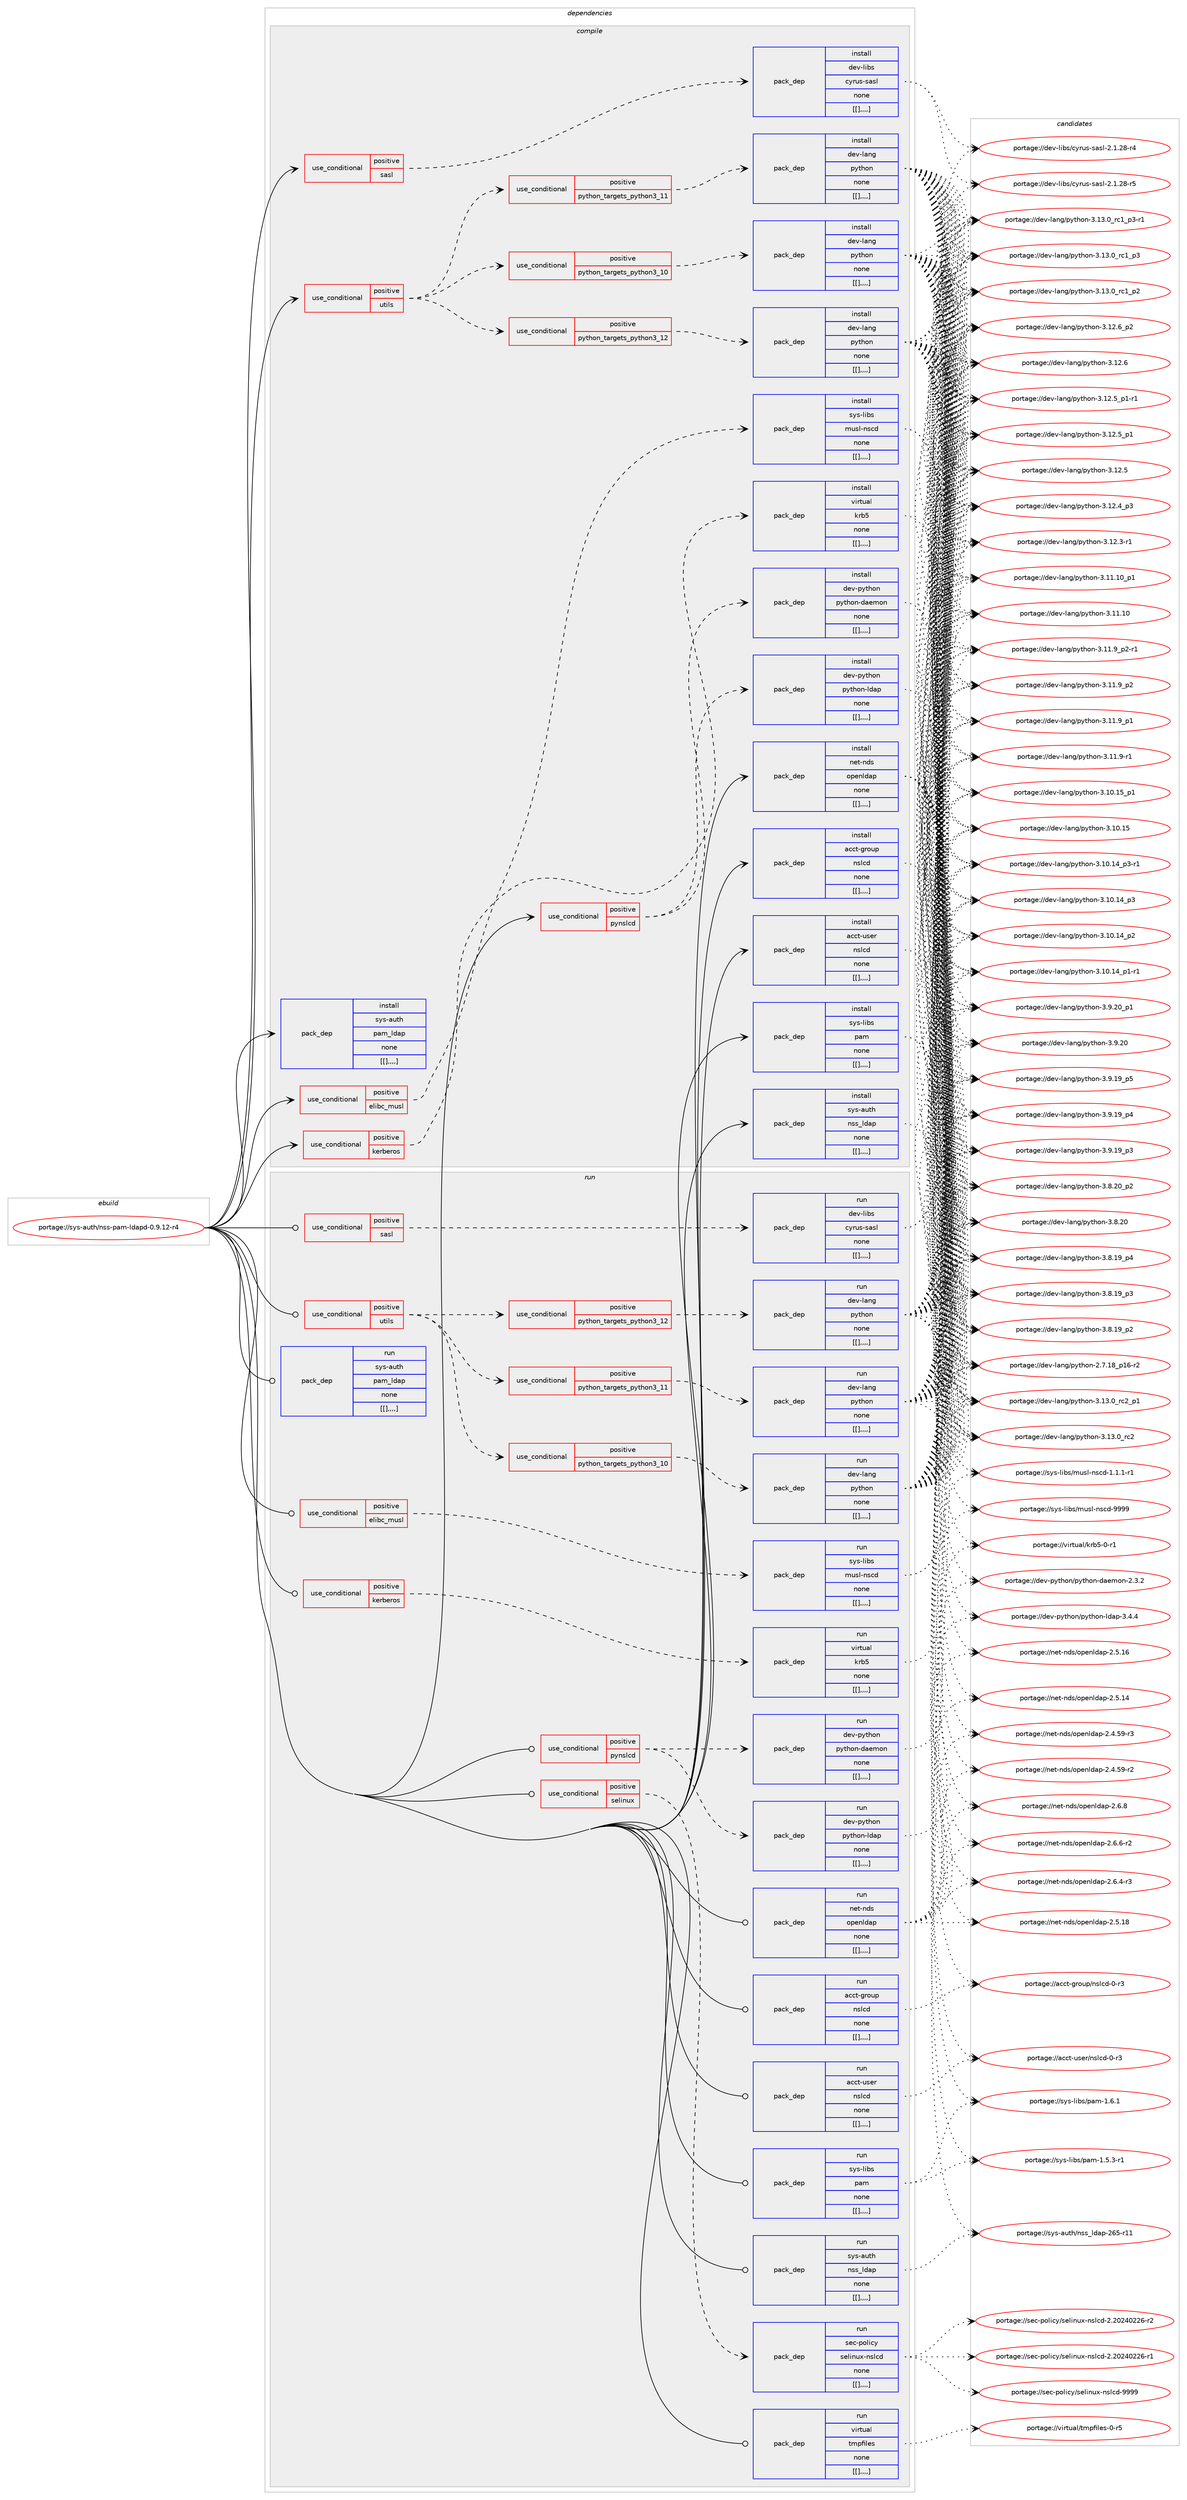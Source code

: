 digraph prolog {

# *************
# Graph options
# *************

newrank=true;
concentrate=true;
compound=true;
graph [rankdir=LR,fontname=Helvetica,fontsize=10,ranksep=1.5];#, ranksep=2.5, nodesep=0.2];
edge  [arrowhead=vee];
node  [fontname=Helvetica,fontsize=10];

# **********
# The ebuild
# **********

subgraph cluster_leftcol {
color=gray;
label=<<i>ebuild</i>>;
id [label="portage://sys-auth/nss-pam-ldapd-0.9.12-r4", color=red, width=4, href="../sys-auth/nss-pam-ldapd-0.9.12-r4.svg"];
}

# ****************
# The dependencies
# ****************

subgraph cluster_midcol {
color=gray;
label=<<i>dependencies</i>>;
subgraph cluster_compile {
fillcolor="#eeeeee";
style=filled;
label=<<i>compile</i>>;
subgraph cond8250 {
dependency21897 [label=<<TABLE BORDER="0" CELLBORDER="1" CELLSPACING="0" CELLPADDING="4"><TR><TD ROWSPAN="3" CELLPADDING="10">use_conditional</TD></TR><TR><TD>positive</TD></TR><TR><TD>elibc_musl</TD></TR></TABLE>>, shape=none, color=red];
subgraph pack13583 {
dependency21898 [label=<<TABLE BORDER="0" CELLBORDER="1" CELLSPACING="0" CELLPADDING="4" WIDTH="220"><TR><TD ROWSPAN="6" CELLPADDING="30">pack_dep</TD></TR><TR><TD WIDTH="110">install</TD></TR><TR><TD>sys-libs</TD></TR><TR><TD>musl-nscd</TD></TR><TR><TD>none</TD></TR><TR><TD>[[],,,,]</TD></TR></TABLE>>, shape=none, color=blue];
}
dependency21897:e -> dependency21898:w [weight=20,style="dashed",arrowhead="vee"];
}
id:e -> dependency21897:w [weight=20,style="solid",arrowhead="vee"];
subgraph cond8251 {
dependency21899 [label=<<TABLE BORDER="0" CELLBORDER="1" CELLSPACING="0" CELLPADDING="4"><TR><TD ROWSPAN="3" CELLPADDING="10">use_conditional</TD></TR><TR><TD>positive</TD></TR><TR><TD>kerberos</TD></TR></TABLE>>, shape=none, color=red];
subgraph pack13584 {
dependency21900 [label=<<TABLE BORDER="0" CELLBORDER="1" CELLSPACING="0" CELLPADDING="4" WIDTH="220"><TR><TD ROWSPAN="6" CELLPADDING="30">pack_dep</TD></TR><TR><TD WIDTH="110">install</TD></TR><TR><TD>virtual</TD></TR><TR><TD>krb5</TD></TR><TR><TD>none</TD></TR><TR><TD>[[],,,,]</TD></TR></TABLE>>, shape=none, color=blue];
}
dependency21899:e -> dependency21900:w [weight=20,style="dashed",arrowhead="vee"];
}
id:e -> dependency21899:w [weight=20,style="solid",arrowhead="vee"];
subgraph cond8252 {
dependency21901 [label=<<TABLE BORDER="0" CELLBORDER="1" CELLSPACING="0" CELLPADDING="4"><TR><TD ROWSPAN="3" CELLPADDING="10">use_conditional</TD></TR><TR><TD>positive</TD></TR><TR><TD>pynslcd</TD></TR></TABLE>>, shape=none, color=red];
subgraph pack13585 {
dependency21902 [label=<<TABLE BORDER="0" CELLBORDER="1" CELLSPACING="0" CELLPADDING="4" WIDTH="220"><TR><TD ROWSPAN="6" CELLPADDING="30">pack_dep</TD></TR><TR><TD WIDTH="110">install</TD></TR><TR><TD>dev-python</TD></TR><TR><TD>python-ldap</TD></TR><TR><TD>none</TD></TR><TR><TD>[[],,,,]</TD></TR></TABLE>>, shape=none, color=blue];
}
dependency21901:e -> dependency21902:w [weight=20,style="dashed",arrowhead="vee"];
subgraph pack13586 {
dependency21903 [label=<<TABLE BORDER="0" CELLBORDER="1" CELLSPACING="0" CELLPADDING="4" WIDTH="220"><TR><TD ROWSPAN="6" CELLPADDING="30">pack_dep</TD></TR><TR><TD WIDTH="110">install</TD></TR><TR><TD>dev-python</TD></TR><TR><TD>python-daemon</TD></TR><TR><TD>none</TD></TR><TR><TD>[[],,,,]</TD></TR></TABLE>>, shape=none, color=blue];
}
dependency21901:e -> dependency21903:w [weight=20,style="dashed",arrowhead="vee"];
}
id:e -> dependency21901:w [weight=20,style="solid",arrowhead="vee"];
subgraph cond8253 {
dependency21904 [label=<<TABLE BORDER="0" CELLBORDER="1" CELLSPACING="0" CELLPADDING="4"><TR><TD ROWSPAN="3" CELLPADDING="10">use_conditional</TD></TR><TR><TD>positive</TD></TR><TR><TD>sasl</TD></TR></TABLE>>, shape=none, color=red];
subgraph pack13587 {
dependency21905 [label=<<TABLE BORDER="0" CELLBORDER="1" CELLSPACING="0" CELLPADDING="4" WIDTH="220"><TR><TD ROWSPAN="6" CELLPADDING="30">pack_dep</TD></TR><TR><TD WIDTH="110">install</TD></TR><TR><TD>dev-libs</TD></TR><TR><TD>cyrus-sasl</TD></TR><TR><TD>none</TD></TR><TR><TD>[[],,,,]</TD></TR></TABLE>>, shape=none, color=blue];
}
dependency21904:e -> dependency21905:w [weight=20,style="dashed",arrowhead="vee"];
}
id:e -> dependency21904:w [weight=20,style="solid",arrowhead="vee"];
subgraph cond8254 {
dependency21906 [label=<<TABLE BORDER="0" CELLBORDER="1" CELLSPACING="0" CELLPADDING="4"><TR><TD ROWSPAN="3" CELLPADDING="10">use_conditional</TD></TR><TR><TD>positive</TD></TR><TR><TD>utils</TD></TR></TABLE>>, shape=none, color=red];
subgraph cond8255 {
dependency21907 [label=<<TABLE BORDER="0" CELLBORDER="1" CELLSPACING="0" CELLPADDING="4"><TR><TD ROWSPAN="3" CELLPADDING="10">use_conditional</TD></TR><TR><TD>positive</TD></TR><TR><TD>python_targets_python3_10</TD></TR></TABLE>>, shape=none, color=red];
subgraph pack13588 {
dependency21908 [label=<<TABLE BORDER="0" CELLBORDER="1" CELLSPACING="0" CELLPADDING="4" WIDTH="220"><TR><TD ROWSPAN="6" CELLPADDING="30">pack_dep</TD></TR><TR><TD WIDTH="110">install</TD></TR><TR><TD>dev-lang</TD></TR><TR><TD>python</TD></TR><TR><TD>none</TD></TR><TR><TD>[[],,,,]</TD></TR></TABLE>>, shape=none, color=blue];
}
dependency21907:e -> dependency21908:w [weight=20,style="dashed",arrowhead="vee"];
}
dependency21906:e -> dependency21907:w [weight=20,style="dashed",arrowhead="vee"];
subgraph cond8256 {
dependency21909 [label=<<TABLE BORDER="0" CELLBORDER="1" CELLSPACING="0" CELLPADDING="4"><TR><TD ROWSPAN="3" CELLPADDING="10">use_conditional</TD></TR><TR><TD>positive</TD></TR><TR><TD>python_targets_python3_11</TD></TR></TABLE>>, shape=none, color=red];
subgraph pack13589 {
dependency21910 [label=<<TABLE BORDER="0" CELLBORDER="1" CELLSPACING="0" CELLPADDING="4" WIDTH="220"><TR><TD ROWSPAN="6" CELLPADDING="30">pack_dep</TD></TR><TR><TD WIDTH="110">install</TD></TR><TR><TD>dev-lang</TD></TR><TR><TD>python</TD></TR><TR><TD>none</TD></TR><TR><TD>[[],,,,]</TD></TR></TABLE>>, shape=none, color=blue];
}
dependency21909:e -> dependency21910:w [weight=20,style="dashed",arrowhead="vee"];
}
dependency21906:e -> dependency21909:w [weight=20,style="dashed",arrowhead="vee"];
subgraph cond8257 {
dependency21911 [label=<<TABLE BORDER="0" CELLBORDER="1" CELLSPACING="0" CELLPADDING="4"><TR><TD ROWSPAN="3" CELLPADDING="10">use_conditional</TD></TR><TR><TD>positive</TD></TR><TR><TD>python_targets_python3_12</TD></TR></TABLE>>, shape=none, color=red];
subgraph pack13590 {
dependency21912 [label=<<TABLE BORDER="0" CELLBORDER="1" CELLSPACING="0" CELLPADDING="4" WIDTH="220"><TR><TD ROWSPAN="6" CELLPADDING="30">pack_dep</TD></TR><TR><TD WIDTH="110">install</TD></TR><TR><TD>dev-lang</TD></TR><TR><TD>python</TD></TR><TR><TD>none</TD></TR><TR><TD>[[],,,,]</TD></TR></TABLE>>, shape=none, color=blue];
}
dependency21911:e -> dependency21912:w [weight=20,style="dashed",arrowhead="vee"];
}
dependency21906:e -> dependency21911:w [weight=20,style="dashed",arrowhead="vee"];
}
id:e -> dependency21906:w [weight=20,style="solid",arrowhead="vee"];
subgraph pack13591 {
dependency21913 [label=<<TABLE BORDER="0" CELLBORDER="1" CELLSPACING="0" CELLPADDING="4" WIDTH="220"><TR><TD ROWSPAN="6" CELLPADDING="30">pack_dep</TD></TR><TR><TD WIDTH="110">install</TD></TR><TR><TD>acct-group</TD></TR><TR><TD>nslcd</TD></TR><TR><TD>none</TD></TR><TR><TD>[[],,,,]</TD></TR></TABLE>>, shape=none, color=blue];
}
id:e -> dependency21913:w [weight=20,style="solid",arrowhead="vee"];
subgraph pack13592 {
dependency21914 [label=<<TABLE BORDER="0" CELLBORDER="1" CELLSPACING="0" CELLPADDING="4" WIDTH="220"><TR><TD ROWSPAN="6" CELLPADDING="30">pack_dep</TD></TR><TR><TD WIDTH="110">install</TD></TR><TR><TD>acct-user</TD></TR><TR><TD>nslcd</TD></TR><TR><TD>none</TD></TR><TR><TD>[[],,,,]</TD></TR></TABLE>>, shape=none, color=blue];
}
id:e -> dependency21914:w [weight=20,style="solid",arrowhead="vee"];
subgraph pack13593 {
dependency21915 [label=<<TABLE BORDER="0" CELLBORDER="1" CELLSPACING="0" CELLPADDING="4" WIDTH="220"><TR><TD ROWSPAN="6" CELLPADDING="30">pack_dep</TD></TR><TR><TD WIDTH="110">install</TD></TR><TR><TD>net-nds</TD></TR><TR><TD>openldap</TD></TR><TR><TD>none</TD></TR><TR><TD>[[],,,,]</TD></TR></TABLE>>, shape=none, color=blue];
}
id:e -> dependency21915:w [weight=20,style="solid",arrowhead="vee"];
subgraph pack13594 {
dependency21916 [label=<<TABLE BORDER="0" CELLBORDER="1" CELLSPACING="0" CELLPADDING="4" WIDTH="220"><TR><TD ROWSPAN="6" CELLPADDING="30">pack_dep</TD></TR><TR><TD WIDTH="110">install</TD></TR><TR><TD>sys-libs</TD></TR><TR><TD>pam</TD></TR><TR><TD>none</TD></TR><TR><TD>[[],,,,]</TD></TR></TABLE>>, shape=none, color=blue];
}
id:e -> dependency21916:w [weight=20,style="solid",arrowhead="vee"];
subgraph pack13595 {
dependency21917 [label=<<TABLE BORDER="0" CELLBORDER="1" CELLSPACING="0" CELLPADDING="4" WIDTH="220"><TR><TD ROWSPAN="6" CELLPADDING="30">pack_dep</TD></TR><TR><TD WIDTH="110">install</TD></TR><TR><TD>sys-auth</TD></TR><TR><TD>nss_ldap</TD></TR><TR><TD>none</TD></TR><TR><TD>[[],,,,]</TD></TR></TABLE>>, shape=none, color=blue];
}
id:e -> dependency21917:w [weight=20,style="solid",arrowhead="vee"];
subgraph pack13596 {
dependency21918 [label=<<TABLE BORDER="0" CELLBORDER="1" CELLSPACING="0" CELLPADDING="4" WIDTH="220"><TR><TD ROWSPAN="6" CELLPADDING="30">pack_dep</TD></TR><TR><TD WIDTH="110">install</TD></TR><TR><TD>sys-auth</TD></TR><TR><TD>pam_ldap</TD></TR><TR><TD>none</TD></TR><TR><TD>[[],,,,]</TD></TR></TABLE>>, shape=none, color=blue];
}
id:e -> dependency21918:w [weight=20,style="solid",arrowhead="vee"];
}
subgraph cluster_compileandrun {
fillcolor="#eeeeee";
style=filled;
label=<<i>compile and run</i>>;
}
subgraph cluster_run {
fillcolor="#eeeeee";
style=filled;
label=<<i>run</i>>;
subgraph cond8258 {
dependency21919 [label=<<TABLE BORDER="0" CELLBORDER="1" CELLSPACING="0" CELLPADDING="4"><TR><TD ROWSPAN="3" CELLPADDING="10">use_conditional</TD></TR><TR><TD>positive</TD></TR><TR><TD>elibc_musl</TD></TR></TABLE>>, shape=none, color=red];
subgraph pack13597 {
dependency21920 [label=<<TABLE BORDER="0" CELLBORDER="1" CELLSPACING="0" CELLPADDING="4" WIDTH="220"><TR><TD ROWSPAN="6" CELLPADDING="30">pack_dep</TD></TR><TR><TD WIDTH="110">run</TD></TR><TR><TD>sys-libs</TD></TR><TR><TD>musl-nscd</TD></TR><TR><TD>none</TD></TR><TR><TD>[[],,,,]</TD></TR></TABLE>>, shape=none, color=blue];
}
dependency21919:e -> dependency21920:w [weight=20,style="dashed",arrowhead="vee"];
}
id:e -> dependency21919:w [weight=20,style="solid",arrowhead="odot"];
subgraph cond8259 {
dependency21921 [label=<<TABLE BORDER="0" CELLBORDER="1" CELLSPACING="0" CELLPADDING="4"><TR><TD ROWSPAN="3" CELLPADDING="10">use_conditional</TD></TR><TR><TD>positive</TD></TR><TR><TD>kerberos</TD></TR></TABLE>>, shape=none, color=red];
subgraph pack13598 {
dependency21922 [label=<<TABLE BORDER="0" CELLBORDER="1" CELLSPACING="0" CELLPADDING="4" WIDTH="220"><TR><TD ROWSPAN="6" CELLPADDING="30">pack_dep</TD></TR><TR><TD WIDTH="110">run</TD></TR><TR><TD>virtual</TD></TR><TR><TD>krb5</TD></TR><TR><TD>none</TD></TR><TR><TD>[[],,,,]</TD></TR></TABLE>>, shape=none, color=blue];
}
dependency21921:e -> dependency21922:w [weight=20,style="dashed",arrowhead="vee"];
}
id:e -> dependency21921:w [weight=20,style="solid",arrowhead="odot"];
subgraph cond8260 {
dependency21923 [label=<<TABLE BORDER="0" CELLBORDER="1" CELLSPACING="0" CELLPADDING="4"><TR><TD ROWSPAN="3" CELLPADDING="10">use_conditional</TD></TR><TR><TD>positive</TD></TR><TR><TD>pynslcd</TD></TR></TABLE>>, shape=none, color=red];
subgraph pack13599 {
dependency21924 [label=<<TABLE BORDER="0" CELLBORDER="1" CELLSPACING="0" CELLPADDING="4" WIDTH="220"><TR><TD ROWSPAN="6" CELLPADDING="30">pack_dep</TD></TR><TR><TD WIDTH="110">run</TD></TR><TR><TD>dev-python</TD></TR><TR><TD>python-ldap</TD></TR><TR><TD>none</TD></TR><TR><TD>[[],,,,]</TD></TR></TABLE>>, shape=none, color=blue];
}
dependency21923:e -> dependency21924:w [weight=20,style="dashed",arrowhead="vee"];
subgraph pack13600 {
dependency21925 [label=<<TABLE BORDER="0" CELLBORDER="1" CELLSPACING="0" CELLPADDING="4" WIDTH="220"><TR><TD ROWSPAN="6" CELLPADDING="30">pack_dep</TD></TR><TR><TD WIDTH="110">run</TD></TR><TR><TD>dev-python</TD></TR><TR><TD>python-daemon</TD></TR><TR><TD>none</TD></TR><TR><TD>[[],,,,]</TD></TR></TABLE>>, shape=none, color=blue];
}
dependency21923:e -> dependency21925:w [weight=20,style="dashed",arrowhead="vee"];
}
id:e -> dependency21923:w [weight=20,style="solid",arrowhead="odot"];
subgraph cond8261 {
dependency21926 [label=<<TABLE BORDER="0" CELLBORDER="1" CELLSPACING="0" CELLPADDING="4"><TR><TD ROWSPAN="3" CELLPADDING="10">use_conditional</TD></TR><TR><TD>positive</TD></TR><TR><TD>sasl</TD></TR></TABLE>>, shape=none, color=red];
subgraph pack13601 {
dependency21927 [label=<<TABLE BORDER="0" CELLBORDER="1" CELLSPACING="0" CELLPADDING="4" WIDTH="220"><TR><TD ROWSPAN="6" CELLPADDING="30">pack_dep</TD></TR><TR><TD WIDTH="110">run</TD></TR><TR><TD>dev-libs</TD></TR><TR><TD>cyrus-sasl</TD></TR><TR><TD>none</TD></TR><TR><TD>[[],,,,]</TD></TR></TABLE>>, shape=none, color=blue];
}
dependency21926:e -> dependency21927:w [weight=20,style="dashed",arrowhead="vee"];
}
id:e -> dependency21926:w [weight=20,style="solid",arrowhead="odot"];
subgraph cond8262 {
dependency21928 [label=<<TABLE BORDER="0" CELLBORDER="1" CELLSPACING="0" CELLPADDING="4"><TR><TD ROWSPAN="3" CELLPADDING="10">use_conditional</TD></TR><TR><TD>positive</TD></TR><TR><TD>selinux</TD></TR></TABLE>>, shape=none, color=red];
subgraph pack13602 {
dependency21929 [label=<<TABLE BORDER="0" CELLBORDER="1" CELLSPACING="0" CELLPADDING="4" WIDTH="220"><TR><TD ROWSPAN="6" CELLPADDING="30">pack_dep</TD></TR><TR><TD WIDTH="110">run</TD></TR><TR><TD>sec-policy</TD></TR><TR><TD>selinux-nslcd</TD></TR><TR><TD>none</TD></TR><TR><TD>[[],,,,]</TD></TR></TABLE>>, shape=none, color=blue];
}
dependency21928:e -> dependency21929:w [weight=20,style="dashed",arrowhead="vee"];
}
id:e -> dependency21928:w [weight=20,style="solid",arrowhead="odot"];
subgraph cond8263 {
dependency21930 [label=<<TABLE BORDER="0" CELLBORDER="1" CELLSPACING="0" CELLPADDING="4"><TR><TD ROWSPAN="3" CELLPADDING="10">use_conditional</TD></TR><TR><TD>positive</TD></TR><TR><TD>utils</TD></TR></TABLE>>, shape=none, color=red];
subgraph cond8264 {
dependency21931 [label=<<TABLE BORDER="0" CELLBORDER="1" CELLSPACING="0" CELLPADDING="4"><TR><TD ROWSPAN="3" CELLPADDING="10">use_conditional</TD></TR><TR><TD>positive</TD></TR><TR><TD>python_targets_python3_10</TD></TR></TABLE>>, shape=none, color=red];
subgraph pack13603 {
dependency21932 [label=<<TABLE BORDER="0" CELLBORDER="1" CELLSPACING="0" CELLPADDING="4" WIDTH="220"><TR><TD ROWSPAN="6" CELLPADDING="30">pack_dep</TD></TR><TR><TD WIDTH="110">run</TD></TR><TR><TD>dev-lang</TD></TR><TR><TD>python</TD></TR><TR><TD>none</TD></TR><TR><TD>[[],,,,]</TD></TR></TABLE>>, shape=none, color=blue];
}
dependency21931:e -> dependency21932:w [weight=20,style="dashed",arrowhead="vee"];
}
dependency21930:e -> dependency21931:w [weight=20,style="dashed",arrowhead="vee"];
subgraph cond8265 {
dependency21933 [label=<<TABLE BORDER="0" CELLBORDER="1" CELLSPACING="0" CELLPADDING="4"><TR><TD ROWSPAN="3" CELLPADDING="10">use_conditional</TD></TR><TR><TD>positive</TD></TR><TR><TD>python_targets_python3_11</TD></TR></TABLE>>, shape=none, color=red];
subgraph pack13604 {
dependency21934 [label=<<TABLE BORDER="0" CELLBORDER="1" CELLSPACING="0" CELLPADDING="4" WIDTH="220"><TR><TD ROWSPAN="6" CELLPADDING="30">pack_dep</TD></TR><TR><TD WIDTH="110">run</TD></TR><TR><TD>dev-lang</TD></TR><TR><TD>python</TD></TR><TR><TD>none</TD></TR><TR><TD>[[],,,,]</TD></TR></TABLE>>, shape=none, color=blue];
}
dependency21933:e -> dependency21934:w [weight=20,style="dashed",arrowhead="vee"];
}
dependency21930:e -> dependency21933:w [weight=20,style="dashed",arrowhead="vee"];
subgraph cond8266 {
dependency21935 [label=<<TABLE BORDER="0" CELLBORDER="1" CELLSPACING="0" CELLPADDING="4"><TR><TD ROWSPAN="3" CELLPADDING="10">use_conditional</TD></TR><TR><TD>positive</TD></TR><TR><TD>python_targets_python3_12</TD></TR></TABLE>>, shape=none, color=red];
subgraph pack13605 {
dependency21936 [label=<<TABLE BORDER="0" CELLBORDER="1" CELLSPACING="0" CELLPADDING="4" WIDTH="220"><TR><TD ROWSPAN="6" CELLPADDING="30">pack_dep</TD></TR><TR><TD WIDTH="110">run</TD></TR><TR><TD>dev-lang</TD></TR><TR><TD>python</TD></TR><TR><TD>none</TD></TR><TR><TD>[[],,,,]</TD></TR></TABLE>>, shape=none, color=blue];
}
dependency21935:e -> dependency21936:w [weight=20,style="dashed",arrowhead="vee"];
}
dependency21930:e -> dependency21935:w [weight=20,style="dashed",arrowhead="vee"];
}
id:e -> dependency21930:w [weight=20,style="solid",arrowhead="odot"];
subgraph pack13606 {
dependency21937 [label=<<TABLE BORDER="0" CELLBORDER="1" CELLSPACING="0" CELLPADDING="4" WIDTH="220"><TR><TD ROWSPAN="6" CELLPADDING="30">pack_dep</TD></TR><TR><TD WIDTH="110">run</TD></TR><TR><TD>acct-group</TD></TR><TR><TD>nslcd</TD></TR><TR><TD>none</TD></TR><TR><TD>[[],,,,]</TD></TR></TABLE>>, shape=none, color=blue];
}
id:e -> dependency21937:w [weight=20,style="solid",arrowhead="odot"];
subgraph pack13607 {
dependency21938 [label=<<TABLE BORDER="0" CELLBORDER="1" CELLSPACING="0" CELLPADDING="4" WIDTH="220"><TR><TD ROWSPAN="6" CELLPADDING="30">pack_dep</TD></TR><TR><TD WIDTH="110">run</TD></TR><TR><TD>acct-user</TD></TR><TR><TD>nslcd</TD></TR><TR><TD>none</TD></TR><TR><TD>[[],,,,]</TD></TR></TABLE>>, shape=none, color=blue];
}
id:e -> dependency21938:w [weight=20,style="solid",arrowhead="odot"];
subgraph pack13608 {
dependency21939 [label=<<TABLE BORDER="0" CELLBORDER="1" CELLSPACING="0" CELLPADDING="4" WIDTH="220"><TR><TD ROWSPAN="6" CELLPADDING="30">pack_dep</TD></TR><TR><TD WIDTH="110">run</TD></TR><TR><TD>net-nds</TD></TR><TR><TD>openldap</TD></TR><TR><TD>none</TD></TR><TR><TD>[[],,,,]</TD></TR></TABLE>>, shape=none, color=blue];
}
id:e -> dependency21939:w [weight=20,style="solid",arrowhead="odot"];
subgraph pack13609 {
dependency21940 [label=<<TABLE BORDER="0" CELLBORDER="1" CELLSPACING="0" CELLPADDING="4" WIDTH="220"><TR><TD ROWSPAN="6" CELLPADDING="30">pack_dep</TD></TR><TR><TD WIDTH="110">run</TD></TR><TR><TD>sys-libs</TD></TR><TR><TD>pam</TD></TR><TR><TD>none</TD></TR><TR><TD>[[],,,,]</TD></TR></TABLE>>, shape=none, color=blue];
}
id:e -> dependency21940:w [weight=20,style="solid",arrowhead="odot"];
subgraph pack13610 {
dependency21941 [label=<<TABLE BORDER="0" CELLBORDER="1" CELLSPACING="0" CELLPADDING="4" WIDTH="220"><TR><TD ROWSPAN="6" CELLPADDING="30">pack_dep</TD></TR><TR><TD WIDTH="110">run</TD></TR><TR><TD>virtual</TD></TR><TR><TD>tmpfiles</TD></TR><TR><TD>none</TD></TR><TR><TD>[[],,,,]</TD></TR></TABLE>>, shape=none, color=blue];
}
id:e -> dependency21941:w [weight=20,style="solid",arrowhead="odot"];
subgraph pack13611 {
dependency21942 [label=<<TABLE BORDER="0" CELLBORDER="1" CELLSPACING="0" CELLPADDING="4" WIDTH="220"><TR><TD ROWSPAN="6" CELLPADDING="30">pack_dep</TD></TR><TR><TD WIDTH="110">run</TD></TR><TR><TD>sys-auth</TD></TR><TR><TD>nss_ldap</TD></TR><TR><TD>none</TD></TR><TR><TD>[[],,,,]</TD></TR></TABLE>>, shape=none, color=blue];
}
id:e -> dependency21942:w [weight=20,style="solid",arrowhead="odot"];
subgraph pack13612 {
dependency21943 [label=<<TABLE BORDER="0" CELLBORDER="1" CELLSPACING="0" CELLPADDING="4" WIDTH="220"><TR><TD ROWSPAN="6" CELLPADDING="30">pack_dep</TD></TR><TR><TD WIDTH="110">run</TD></TR><TR><TD>sys-auth</TD></TR><TR><TD>pam_ldap</TD></TR><TR><TD>none</TD></TR><TR><TD>[[],,,,]</TD></TR></TABLE>>, shape=none, color=blue];
}
id:e -> dependency21943:w [weight=20,style="solid",arrowhead="odot"];
}
}

# **************
# The candidates
# **************

subgraph cluster_choices {
rank=same;
color=gray;
label=<<i>candidates</i>>;

subgraph choice13583 {
color=black;
nodesep=1;
choice11512111545108105981154710911711510845110115991004557575757 [label="portage://sys-libs/musl-nscd-9999", color=red, width=4,href="../sys-libs/musl-nscd-9999.svg"];
choice11512111545108105981154710911711510845110115991004549464946494511449 [label="portage://sys-libs/musl-nscd-1.1.1-r1", color=red, width=4,href="../sys-libs/musl-nscd-1.1.1-r1.svg"];
dependency21898:e -> choice11512111545108105981154710911711510845110115991004557575757:w [style=dotted,weight="100"];
dependency21898:e -> choice11512111545108105981154710911711510845110115991004549464946494511449:w [style=dotted,weight="100"];
}
subgraph choice13584 {
color=black;
nodesep=1;
choice1181051141161179710847107114985345484511449 [label="portage://virtual/krb5-0-r1", color=red, width=4,href="../virtual/krb5-0-r1.svg"];
dependency21900:e -> choice1181051141161179710847107114985345484511449:w [style=dotted,weight="100"];
}
subgraph choice13585 {
color=black;
nodesep=1;
choice10010111845112121116104111110471121211161041111104510810097112455146524652 [label="portage://dev-python/python-ldap-3.4.4", color=red, width=4,href="../dev-python/python-ldap-3.4.4.svg"];
dependency21902:e -> choice10010111845112121116104111110471121211161041111104510810097112455146524652:w [style=dotted,weight="100"];
}
subgraph choice13586 {
color=black;
nodesep=1;
choice10010111845112121116104111110471121211161041111104510097101109111110455046514650 [label="portage://dev-python/python-daemon-2.3.2", color=red, width=4,href="../dev-python/python-daemon-2.3.2.svg"];
dependency21903:e -> choice10010111845112121116104111110471121211161041111104510097101109111110455046514650:w [style=dotted,weight="100"];
}
subgraph choice13587 {
color=black;
nodesep=1;
choice100101118451081059811547991211141171154511597115108455046494650564511453 [label="portage://dev-libs/cyrus-sasl-2.1.28-r5", color=red, width=4,href="../dev-libs/cyrus-sasl-2.1.28-r5.svg"];
choice100101118451081059811547991211141171154511597115108455046494650564511452 [label="portage://dev-libs/cyrus-sasl-2.1.28-r4", color=red, width=4,href="../dev-libs/cyrus-sasl-2.1.28-r4.svg"];
dependency21905:e -> choice100101118451081059811547991211141171154511597115108455046494650564511453:w [style=dotted,weight="100"];
dependency21905:e -> choice100101118451081059811547991211141171154511597115108455046494650564511452:w [style=dotted,weight="100"];
}
subgraph choice13588 {
color=black;
nodesep=1;
choice100101118451089711010347112121116104111110455146495146489511499509511249 [label="portage://dev-lang/python-3.13.0_rc2_p1", color=red, width=4,href="../dev-lang/python-3.13.0_rc2_p1.svg"];
choice10010111845108971101034711212111610411111045514649514648951149950 [label="portage://dev-lang/python-3.13.0_rc2", color=red, width=4,href="../dev-lang/python-3.13.0_rc2.svg"];
choice1001011184510897110103471121211161041111104551464951464895114994995112514511449 [label="portage://dev-lang/python-3.13.0_rc1_p3-r1", color=red, width=4,href="../dev-lang/python-3.13.0_rc1_p3-r1.svg"];
choice100101118451089711010347112121116104111110455146495146489511499499511251 [label="portage://dev-lang/python-3.13.0_rc1_p3", color=red, width=4,href="../dev-lang/python-3.13.0_rc1_p3.svg"];
choice100101118451089711010347112121116104111110455146495146489511499499511250 [label="portage://dev-lang/python-3.13.0_rc1_p2", color=red, width=4,href="../dev-lang/python-3.13.0_rc1_p2.svg"];
choice100101118451089711010347112121116104111110455146495046549511250 [label="portage://dev-lang/python-3.12.6_p2", color=red, width=4,href="../dev-lang/python-3.12.6_p2.svg"];
choice10010111845108971101034711212111610411111045514649504654 [label="portage://dev-lang/python-3.12.6", color=red, width=4,href="../dev-lang/python-3.12.6.svg"];
choice1001011184510897110103471121211161041111104551464950465395112494511449 [label="portage://dev-lang/python-3.12.5_p1-r1", color=red, width=4,href="../dev-lang/python-3.12.5_p1-r1.svg"];
choice100101118451089711010347112121116104111110455146495046539511249 [label="portage://dev-lang/python-3.12.5_p1", color=red, width=4,href="../dev-lang/python-3.12.5_p1.svg"];
choice10010111845108971101034711212111610411111045514649504653 [label="portage://dev-lang/python-3.12.5", color=red, width=4,href="../dev-lang/python-3.12.5.svg"];
choice100101118451089711010347112121116104111110455146495046529511251 [label="portage://dev-lang/python-3.12.4_p3", color=red, width=4,href="../dev-lang/python-3.12.4_p3.svg"];
choice100101118451089711010347112121116104111110455146495046514511449 [label="portage://dev-lang/python-3.12.3-r1", color=red, width=4,href="../dev-lang/python-3.12.3-r1.svg"];
choice10010111845108971101034711212111610411111045514649494649489511249 [label="portage://dev-lang/python-3.11.10_p1", color=red, width=4,href="../dev-lang/python-3.11.10_p1.svg"];
choice1001011184510897110103471121211161041111104551464949464948 [label="portage://dev-lang/python-3.11.10", color=red, width=4,href="../dev-lang/python-3.11.10.svg"];
choice1001011184510897110103471121211161041111104551464949465795112504511449 [label="portage://dev-lang/python-3.11.9_p2-r1", color=red, width=4,href="../dev-lang/python-3.11.9_p2-r1.svg"];
choice100101118451089711010347112121116104111110455146494946579511250 [label="portage://dev-lang/python-3.11.9_p2", color=red, width=4,href="../dev-lang/python-3.11.9_p2.svg"];
choice100101118451089711010347112121116104111110455146494946579511249 [label="portage://dev-lang/python-3.11.9_p1", color=red, width=4,href="../dev-lang/python-3.11.9_p1.svg"];
choice100101118451089711010347112121116104111110455146494946574511449 [label="portage://dev-lang/python-3.11.9-r1", color=red, width=4,href="../dev-lang/python-3.11.9-r1.svg"];
choice10010111845108971101034711212111610411111045514649484649539511249 [label="portage://dev-lang/python-3.10.15_p1", color=red, width=4,href="../dev-lang/python-3.10.15_p1.svg"];
choice1001011184510897110103471121211161041111104551464948464953 [label="portage://dev-lang/python-3.10.15", color=red, width=4,href="../dev-lang/python-3.10.15.svg"];
choice100101118451089711010347112121116104111110455146494846495295112514511449 [label="portage://dev-lang/python-3.10.14_p3-r1", color=red, width=4,href="../dev-lang/python-3.10.14_p3-r1.svg"];
choice10010111845108971101034711212111610411111045514649484649529511251 [label="portage://dev-lang/python-3.10.14_p3", color=red, width=4,href="../dev-lang/python-3.10.14_p3.svg"];
choice10010111845108971101034711212111610411111045514649484649529511250 [label="portage://dev-lang/python-3.10.14_p2", color=red, width=4,href="../dev-lang/python-3.10.14_p2.svg"];
choice100101118451089711010347112121116104111110455146494846495295112494511449 [label="portage://dev-lang/python-3.10.14_p1-r1", color=red, width=4,href="../dev-lang/python-3.10.14_p1-r1.svg"];
choice100101118451089711010347112121116104111110455146574650489511249 [label="portage://dev-lang/python-3.9.20_p1", color=red, width=4,href="../dev-lang/python-3.9.20_p1.svg"];
choice10010111845108971101034711212111610411111045514657465048 [label="portage://dev-lang/python-3.9.20", color=red, width=4,href="../dev-lang/python-3.9.20.svg"];
choice100101118451089711010347112121116104111110455146574649579511253 [label="portage://dev-lang/python-3.9.19_p5", color=red, width=4,href="../dev-lang/python-3.9.19_p5.svg"];
choice100101118451089711010347112121116104111110455146574649579511252 [label="portage://dev-lang/python-3.9.19_p4", color=red, width=4,href="../dev-lang/python-3.9.19_p4.svg"];
choice100101118451089711010347112121116104111110455146574649579511251 [label="portage://dev-lang/python-3.9.19_p3", color=red, width=4,href="../dev-lang/python-3.9.19_p3.svg"];
choice100101118451089711010347112121116104111110455146564650489511250 [label="portage://dev-lang/python-3.8.20_p2", color=red, width=4,href="../dev-lang/python-3.8.20_p2.svg"];
choice10010111845108971101034711212111610411111045514656465048 [label="portage://dev-lang/python-3.8.20", color=red, width=4,href="../dev-lang/python-3.8.20.svg"];
choice100101118451089711010347112121116104111110455146564649579511252 [label="portage://dev-lang/python-3.8.19_p4", color=red, width=4,href="../dev-lang/python-3.8.19_p4.svg"];
choice100101118451089711010347112121116104111110455146564649579511251 [label="portage://dev-lang/python-3.8.19_p3", color=red, width=4,href="../dev-lang/python-3.8.19_p3.svg"];
choice100101118451089711010347112121116104111110455146564649579511250 [label="portage://dev-lang/python-3.8.19_p2", color=red, width=4,href="../dev-lang/python-3.8.19_p2.svg"];
choice100101118451089711010347112121116104111110455046554649569511249544511450 [label="portage://dev-lang/python-2.7.18_p16-r2", color=red, width=4,href="../dev-lang/python-2.7.18_p16-r2.svg"];
dependency21908:e -> choice100101118451089711010347112121116104111110455146495146489511499509511249:w [style=dotted,weight="100"];
dependency21908:e -> choice10010111845108971101034711212111610411111045514649514648951149950:w [style=dotted,weight="100"];
dependency21908:e -> choice1001011184510897110103471121211161041111104551464951464895114994995112514511449:w [style=dotted,weight="100"];
dependency21908:e -> choice100101118451089711010347112121116104111110455146495146489511499499511251:w [style=dotted,weight="100"];
dependency21908:e -> choice100101118451089711010347112121116104111110455146495146489511499499511250:w [style=dotted,weight="100"];
dependency21908:e -> choice100101118451089711010347112121116104111110455146495046549511250:w [style=dotted,weight="100"];
dependency21908:e -> choice10010111845108971101034711212111610411111045514649504654:w [style=dotted,weight="100"];
dependency21908:e -> choice1001011184510897110103471121211161041111104551464950465395112494511449:w [style=dotted,weight="100"];
dependency21908:e -> choice100101118451089711010347112121116104111110455146495046539511249:w [style=dotted,weight="100"];
dependency21908:e -> choice10010111845108971101034711212111610411111045514649504653:w [style=dotted,weight="100"];
dependency21908:e -> choice100101118451089711010347112121116104111110455146495046529511251:w [style=dotted,weight="100"];
dependency21908:e -> choice100101118451089711010347112121116104111110455146495046514511449:w [style=dotted,weight="100"];
dependency21908:e -> choice10010111845108971101034711212111610411111045514649494649489511249:w [style=dotted,weight="100"];
dependency21908:e -> choice1001011184510897110103471121211161041111104551464949464948:w [style=dotted,weight="100"];
dependency21908:e -> choice1001011184510897110103471121211161041111104551464949465795112504511449:w [style=dotted,weight="100"];
dependency21908:e -> choice100101118451089711010347112121116104111110455146494946579511250:w [style=dotted,weight="100"];
dependency21908:e -> choice100101118451089711010347112121116104111110455146494946579511249:w [style=dotted,weight="100"];
dependency21908:e -> choice100101118451089711010347112121116104111110455146494946574511449:w [style=dotted,weight="100"];
dependency21908:e -> choice10010111845108971101034711212111610411111045514649484649539511249:w [style=dotted,weight="100"];
dependency21908:e -> choice1001011184510897110103471121211161041111104551464948464953:w [style=dotted,weight="100"];
dependency21908:e -> choice100101118451089711010347112121116104111110455146494846495295112514511449:w [style=dotted,weight="100"];
dependency21908:e -> choice10010111845108971101034711212111610411111045514649484649529511251:w [style=dotted,weight="100"];
dependency21908:e -> choice10010111845108971101034711212111610411111045514649484649529511250:w [style=dotted,weight="100"];
dependency21908:e -> choice100101118451089711010347112121116104111110455146494846495295112494511449:w [style=dotted,weight="100"];
dependency21908:e -> choice100101118451089711010347112121116104111110455146574650489511249:w [style=dotted,weight="100"];
dependency21908:e -> choice10010111845108971101034711212111610411111045514657465048:w [style=dotted,weight="100"];
dependency21908:e -> choice100101118451089711010347112121116104111110455146574649579511253:w [style=dotted,weight="100"];
dependency21908:e -> choice100101118451089711010347112121116104111110455146574649579511252:w [style=dotted,weight="100"];
dependency21908:e -> choice100101118451089711010347112121116104111110455146574649579511251:w [style=dotted,weight="100"];
dependency21908:e -> choice100101118451089711010347112121116104111110455146564650489511250:w [style=dotted,weight="100"];
dependency21908:e -> choice10010111845108971101034711212111610411111045514656465048:w [style=dotted,weight="100"];
dependency21908:e -> choice100101118451089711010347112121116104111110455146564649579511252:w [style=dotted,weight="100"];
dependency21908:e -> choice100101118451089711010347112121116104111110455146564649579511251:w [style=dotted,weight="100"];
dependency21908:e -> choice100101118451089711010347112121116104111110455146564649579511250:w [style=dotted,weight="100"];
dependency21908:e -> choice100101118451089711010347112121116104111110455046554649569511249544511450:w [style=dotted,weight="100"];
}
subgraph choice13589 {
color=black;
nodesep=1;
choice100101118451089711010347112121116104111110455146495146489511499509511249 [label="portage://dev-lang/python-3.13.0_rc2_p1", color=red, width=4,href="../dev-lang/python-3.13.0_rc2_p1.svg"];
choice10010111845108971101034711212111610411111045514649514648951149950 [label="portage://dev-lang/python-3.13.0_rc2", color=red, width=4,href="../dev-lang/python-3.13.0_rc2.svg"];
choice1001011184510897110103471121211161041111104551464951464895114994995112514511449 [label="portage://dev-lang/python-3.13.0_rc1_p3-r1", color=red, width=4,href="../dev-lang/python-3.13.0_rc1_p3-r1.svg"];
choice100101118451089711010347112121116104111110455146495146489511499499511251 [label="portage://dev-lang/python-3.13.0_rc1_p3", color=red, width=4,href="../dev-lang/python-3.13.0_rc1_p3.svg"];
choice100101118451089711010347112121116104111110455146495146489511499499511250 [label="portage://dev-lang/python-3.13.0_rc1_p2", color=red, width=4,href="../dev-lang/python-3.13.0_rc1_p2.svg"];
choice100101118451089711010347112121116104111110455146495046549511250 [label="portage://dev-lang/python-3.12.6_p2", color=red, width=4,href="../dev-lang/python-3.12.6_p2.svg"];
choice10010111845108971101034711212111610411111045514649504654 [label="portage://dev-lang/python-3.12.6", color=red, width=4,href="../dev-lang/python-3.12.6.svg"];
choice1001011184510897110103471121211161041111104551464950465395112494511449 [label="portage://dev-lang/python-3.12.5_p1-r1", color=red, width=4,href="../dev-lang/python-3.12.5_p1-r1.svg"];
choice100101118451089711010347112121116104111110455146495046539511249 [label="portage://dev-lang/python-3.12.5_p1", color=red, width=4,href="../dev-lang/python-3.12.5_p1.svg"];
choice10010111845108971101034711212111610411111045514649504653 [label="portage://dev-lang/python-3.12.5", color=red, width=4,href="../dev-lang/python-3.12.5.svg"];
choice100101118451089711010347112121116104111110455146495046529511251 [label="portage://dev-lang/python-3.12.4_p3", color=red, width=4,href="../dev-lang/python-3.12.4_p3.svg"];
choice100101118451089711010347112121116104111110455146495046514511449 [label="portage://dev-lang/python-3.12.3-r1", color=red, width=4,href="../dev-lang/python-3.12.3-r1.svg"];
choice10010111845108971101034711212111610411111045514649494649489511249 [label="portage://dev-lang/python-3.11.10_p1", color=red, width=4,href="../dev-lang/python-3.11.10_p1.svg"];
choice1001011184510897110103471121211161041111104551464949464948 [label="portage://dev-lang/python-3.11.10", color=red, width=4,href="../dev-lang/python-3.11.10.svg"];
choice1001011184510897110103471121211161041111104551464949465795112504511449 [label="portage://dev-lang/python-3.11.9_p2-r1", color=red, width=4,href="../dev-lang/python-3.11.9_p2-r1.svg"];
choice100101118451089711010347112121116104111110455146494946579511250 [label="portage://dev-lang/python-3.11.9_p2", color=red, width=4,href="../dev-lang/python-3.11.9_p2.svg"];
choice100101118451089711010347112121116104111110455146494946579511249 [label="portage://dev-lang/python-3.11.9_p1", color=red, width=4,href="../dev-lang/python-3.11.9_p1.svg"];
choice100101118451089711010347112121116104111110455146494946574511449 [label="portage://dev-lang/python-3.11.9-r1", color=red, width=4,href="../dev-lang/python-3.11.9-r1.svg"];
choice10010111845108971101034711212111610411111045514649484649539511249 [label="portage://dev-lang/python-3.10.15_p1", color=red, width=4,href="../dev-lang/python-3.10.15_p1.svg"];
choice1001011184510897110103471121211161041111104551464948464953 [label="portage://dev-lang/python-3.10.15", color=red, width=4,href="../dev-lang/python-3.10.15.svg"];
choice100101118451089711010347112121116104111110455146494846495295112514511449 [label="portage://dev-lang/python-3.10.14_p3-r1", color=red, width=4,href="../dev-lang/python-3.10.14_p3-r1.svg"];
choice10010111845108971101034711212111610411111045514649484649529511251 [label="portage://dev-lang/python-3.10.14_p3", color=red, width=4,href="../dev-lang/python-3.10.14_p3.svg"];
choice10010111845108971101034711212111610411111045514649484649529511250 [label="portage://dev-lang/python-3.10.14_p2", color=red, width=4,href="../dev-lang/python-3.10.14_p2.svg"];
choice100101118451089711010347112121116104111110455146494846495295112494511449 [label="portage://dev-lang/python-3.10.14_p1-r1", color=red, width=4,href="../dev-lang/python-3.10.14_p1-r1.svg"];
choice100101118451089711010347112121116104111110455146574650489511249 [label="portage://dev-lang/python-3.9.20_p1", color=red, width=4,href="../dev-lang/python-3.9.20_p1.svg"];
choice10010111845108971101034711212111610411111045514657465048 [label="portage://dev-lang/python-3.9.20", color=red, width=4,href="../dev-lang/python-3.9.20.svg"];
choice100101118451089711010347112121116104111110455146574649579511253 [label="portage://dev-lang/python-3.9.19_p5", color=red, width=4,href="../dev-lang/python-3.9.19_p5.svg"];
choice100101118451089711010347112121116104111110455146574649579511252 [label="portage://dev-lang/python-3.9.19_p4", color=red, width=4,href="../dev-lang/python-3.9.19_p4.svg"];
choice100101118451089711010347112121116104111110455146574649579511251 [label="portage://dev-lang/python-3.9.19_p3", color=red, width=4,href="../dev-lang/python-3.9.19_p3.svg"];
choice100101118451089711010347112121116104111110455146564650489511250 [label="portage://dev-lang/python-3.8.20_p2", color=red, width=4,href="../dev-lang/python-3.8.20_p2.svg"];
choice10010111845108971101034711212111610411111045514656465048 [label="portage://dev-lang/python-3.8.20", color=red, width=4,href="../dev-lang/python-3.8.20.svg"];
choice100101118451089711010347112121116104111110455146564649579511252 [label="portage://dev-lang/python-3.8.19_p4", color=red, width=4,href="../dev-lang/python-3.8.19_p4.svg"];
choice100101118451089711010347112121116104111110455146564649579511251 [label="portage://dev-lang/python-3.8.19_p3", color=red, width=4,href="../dev-lang/python-3.8.19_p3.svg"];
choice100101118451089711010347112121116104111110455146564649579511250 [label="portage://dev-lang/python-3.8.19_p2", color=red, width=4,href="../dev-lang/python-3.8.19_p2.svg"];
choice100101118451089711010347112121116104111110455046554649569511249544511450 [label="portage://dev-lang/python-2.7.18_p16-r2", color=red, width=4,href="../dev-lang/python-2.7.18_p16-r2.svg"];
dependency21910:e -> choice100101118451089711010347112121116104111110455146495146489511499509511249:w [style=dotted,weight="100"];
dependency21910:e -> choice10010111845108971101034711212111610411111045514649514648951149950:w [style=dotted,weight="100"];
dependency21910:e -> choice1001011184510897110103471121211161041111104551464951464895114994995112514511449:w [style=dotted,weight="100"];
dependency21910:e -> choice100101118451089711010347112121116104111110455146495146489511499499511251:w [style=dotted,weight="100"];
dependency21910:e -> choice100101118451089711010347112121116104111110455146495146489511499499511250:w [style=dotted,weight="100"];
dependency21910:e -> choice100101118451089711010347112121116104111110455146495046549511250:w [style=dotted,weight="100"];
dependency21910:e -> choice10010111845108971101034711212111610411111045514649504654:w [style=dotted,weight="100"];
dependency21910:e -> choice1001011184510897110103471121211161041111104551464950465395112494511449:w [style=dotted,weight="100"];
dependency21910:e -> choice100101118451089711010347112121116104111110455146495046539511249:w [style=dotted,weight="100"];
dependency21910:e -> choice10010111845108971101034711212111610411111045514649504653:w [style=dotted,weight="100"];
dependency21910:e -> choice100101118451089711010347112121116104111110455146495046529511251:w [style=dotted,weight="100"];
dependency21910:e -> choice100101118451089711010347112121116104111110455146495046514511449:w [style=dotted,weight="100"];
dependency21910:e -> choice10010111845108971101034711212111610411111045514649494649489511249:w [style=dotted,weight="100"];
dependency21910:e -> choice1001011184510897110103471121211161041111104551464949464948:w [style=dotted,weight="100"];
dependency21910:e -> choice1001011184510897110103471121211161041111104551464949465795112504511449:w [style=dotted,weight="100"];
dependency21910:e -> choice100101118451089711010347112121116104111110455146494946579511250:w [style=dotted,weight="100"];
dependency21910:e -> choice100101118451089711010347112121116104111110455146494946579511249:w [style=dotted,weight="100"];
dependency21910:e -> choice100101118451089711010347112121116104111110455146494946574511449:w [style=dotted,weight="100"];
dependency21910:e -> choice10010111845108971101034711212111610411111045514649484649539511249:w [style=dotted,weight="100"];
dependency21910:e -> choice1001011184510897110103471121211161041111104551464948464953:w [style=dotted,weight="100"];
dependency21910:e -> choice100101118451089711010347112121116104111110455146494846495295112514511449:w [style=dotted,weight="100"];
dependency21910:e -> choice10010111845108971101034711212111610411111045514649484649529511251:w [style=dotted,weight="100"];
dependency21910:e -> choice10010111845108971101034711212111610411111045514649484649529511250:w [style=dotted,weight="100"];
dependency21910:e -> choice100101118451089711010347112121116104111110455146494846495295112494511449:w [style=dotted,weight="100"];
dependency21910:e -> choice100101118451089711010347112121116104111110455146574650489511249:w [style=dotted,weight="100"];
dependency21910:e -> choice10010111845108971101034711212111610411111045514657465048:w [style=dotted,weight="100"];
dependency21910:e -> choice100101118451089711010347112121116104111110455146574649579511253:w [style=dotted,weight="100"];
dependency21910:e -> choice100101118451089711010347112121116104111110455146574649579511252:w [style=dotted,weight="100"];
dependency21910:e -> choice100101118451089711010347112121116104111110455146574649579511251:w [style=dotted,weight="100"];
dependency21910:e -> choice100101118451089711010347112121116104111110455146564650489511250:w [style=dotted,weight="100"];
dependency21910:e -> choice10010111845108971101034711212111610411111045514656465048:w [style=dotted,weight="100"];
dependency21910:e -> choice100101118451089711010347112121116104111110455146564649579511252:w [style=dotted,weight="100"];
dependency21910:e -> choice100101118451089711010347112121116104111110455146564649579511251:w [style=dotted,weight="100"];
dependency21910:e -> choice100101118451089711010347112121116104111110455146564649579511250:w [style=dotted,weight="100"];
dependency21910:e -> choice100101118451089711010347112121116104111110455046554649569511249544511450:w [style=dotted,weight="100"];
}
subgraph choice13590 {
color=black;
nodesep=1;
choice100101118451089711010347112121116104111110455146495146489511499509511249 [label="portage://dev-lang/python-3.13.0_rc2_p1", color=red, width=4,href="../dev-lang/python-3.13.0_rc2_p1.svg"];
choice10010111845108971101034711212111610411111045514649514648951149950 [label="portage://dev-lang/python-3.13.0_rc2", color=red, width=4,href="../dev-lang/python-3.13.0_rc2.svg"];
choice1001011184510897110103471121211161041111104551464951464895114994995112514511449 [label="portage://dev-lang/python-3.13.0_rc1_p3-r1", color=red, width=4,href="../dev-lang/python-3.13.0_rc1_p3-r1.svg"];
choice100101118451089711010347112121116104111110455146495146489511499499511251 [label="portage://dev-lang/python-3.13.0_rc1_p3", color=red, width=4,href="../dev-lang/python-3.13.0_rc1_p3.svg"];
choice100101118451089711010347112121116104111110455146495146489511499499511250 [label="portage://dev-lang/python-3.13.0_rc1_p2", color=red, width=4,href="../dev-lang/python-3.13.0_rc1_p2.svg"];
choice100101118451089711010347112121116104111110455146495046549511250 [label="portage://dev-lang/python-3.12.6_p2", color=red, width=4,href="../dev-lang/python-3.12.6_p2.svg"];
choice10010111845108971101034711212111610411111045514649504654 [label="portage://dev-lang/python-3.12.6", color=red, width=4,href="../dev-lang/python-3.12.6.svg"];
choice1001011184510897110103471121211161041111104551464950465395112494511449 [label="portage://dev-lang/python-3.12.5_p1-r1", color=red, width=4,href="../dev-lang/python-3.12.5_p1-r1.svg"];
choice100101118451089711010347112121116104111110455146495046539511249 [label="portage://dev-lang/python-3.12.5_p1", color=red, width=4,href="../dev-lang/python-3.12.5_p1.svg"];
choice10010111845108971101034711212111610411111045514649504653 [label="portage://dev-lang/python-3.12.5", color=red, width=4,href="../dev-lang/python-3.12.5.svg"];
choice100101118451089711010347112121116104111110455146495046529511251 [label="portage://dev-lang/python-3.12.4_p3", color=red, width=4,href="../dev-lang/python-3.12.4_p3.svg"];
choice100101118451089711010347112121116104111110455146495046514511449 [label="portage://dev-lang/python-3.12.3-r1", color=red, width=4,href="../dev-lang/python-3.12.3-r1.svg"];
choice10010111845108971101034711212111610411111045514649494649489511249 [label="portage://dev-lang/python-3.11.10_p1", color=red, width=4,href="../dev-lang/python-3.11.10_p1.svg"];
choice1001011184510897110103471121211161041111104551464949464948 [label="portage://dev-lang/python-3.11.10", color=red, width=4,href="../dev-lang/python-3.11.10.svg"];
choice1001011184510897110103471121211161041111104551464949465795112504511449 [label="portage://dev-lang/python-3.11.9_p2-r1", color=red, width=4,href="../dev-lang/python-3.11.9_p2-r1.svg"];
choice100101118451089711010347112121116104111110455146494946579511250 [label="portage://dev-lang/python-3.11.9_p2", color=red, width=4,href="../dev-lang/python-3.11.9_p2.svg"];
choice100101118451089711010347112121116104111110455146494946579511249 [label="portage://dev-lang/python-3.11.9_p1", color=red, width=4,href="../dev-lang/python-3.11.9_p1.svg"];
choice100101118451089711010347112121116104111110455146494946574511449 [label="portage://dev-lang/python-3.11.9-r1", color=red, width=4,href="../dev-lang/python-3.11.9-r1.svg"];
choice10010111845108971101034711212111610411111045514649484649539511249 [label="portage://dev-lang/python-3.10.15_p1", color=red, width=4,href="../dev-lang/python-3.10.15_p1.svg"];
choice1001011184510897110103471121211161041111104551464948464953 [label="portage://dev-lang/python-3.10.15", color=red, width=4,href="../dev-lang/python-3.10.15.svg"];
choice100101118451089711010347112121116104111110455146494846495295112514511449 [label="portage://dev-lang/python-3.10.14_p3-r1", color=red, width=4,href="../dev-lang/python-3.10.14_p3-r1.svg"];
choice10010111845108971101034711212111610411111045514649484649529511251 [label="portage://dev-lang/python-3.10.14_p3", color=red, width=4,href="../dev-lang/python-3.10.14_p3.svg"];
choice10010111845108971101034711212111610411111045514649484649529511250 [label="portage://dev-lang/python-3.10.14_p2", color=red, width=4,href="../dev-lang/python-3.10.14_p2.svg"];
choice100101118451089711010347112121116104111110455146494846495295112494511449 [label="portage://dev-lang/python-3.10.14_p1-r1", color=red, width=4,href="../dev-lang/python-3.10.14_p1-r1.svg"];
choice100101118451089711010347112121116104111110455146574650489511249 [label="portage://dev-lang/python-3.9.20_p1", color=red, width=4,href="../dev-lang/python-3.9.20_p1.svg"];
choice10010111845108971101034711212111610411111045514657465048 [label="portage://dev-lang/python-3.9.20", color=red, width=4,href="../dev-lang/python-3.9.20.svg"];
choice100101118451089711010347112121116104111110455146574649579511253 [label="portage://dev-lang/python-3.9.19_p5", color=red, width=4,href="../dev-lang/python-3.9.19_p5.svg"];
choice100101118451089711010347112121116104111110455146574649579511252 [label="portage://dev-lang/python-3.9.19_p4", color=red, width=4,href="../dev-lang/python-3.9.19_p4.svg"];
choice100101118451089711010347112121116104111110455146574649579511251 [label="portage://dev-lang/python-3.9.19_p3", color=red, width=4,href="../dev-lang/python-3.9.19_p3.svg"];
choice100101118451089711010347112121116104111110455146564650489511250 [label="portage://dev-lang/python-3.8.20_p2", color=red, width=4,href="../dev-lang/python-3.8.20_p2.svg"];
choice10010111845108971101034711212111610411111045514656465048 [label="portage://dev-lang/python-3.8.20", color=red, width=4,href="../dev-lang/python-3.8.20.svg"];
choice100101118451089711010347112121116104111110455146564649579511252 [label="portage://dev-lang/python-3.8.19_p4", color=red, width=4,href="../dev-lang/python-3.8.19_p4.svg"];
choice100101118451089711010347112121116104111110455146564649579511251 [label="portage://dev-lang/python-3.8.19_p3", color=red, width=4,href="../dev-lang/python-3.8.19_p3.svg"];
choice100101118451089711010347112121116104111110455146564649579511250 [label="portage://dev-lang/python-3.8.19_p2", color=red, width=4,href="../dev-lang/python-3.8.19_p2.svg"];
choice100101118451089711010347112121116104111110455046554649569511249544511450 [label="portage://dev-lang/python-2.7.18_p16-r2", color=red, width=4,href="../dev-lang/python-2.7.18_p16-r2.svg"];
dependency21912:e -> choice100101118451089711010347112121116104111110455146495146489511499509511249:w [style=dotted,weight="100"];
dependency21912:e -> choice10010111845108971101034711212111610411111045514649514648951149950:w [style=dotted,weight="100"];
dependency21912:e -> choice1001011184510897110103471121211161041111104551464951464895114994995112514511449:w [style=dotted,weight="100"];
dependency21912:e -> choice100101118451089711010347112121116104111110455146495146489511499499511251:w [style=dotted,weight="100"];
dependency21912:e -> choice100101118451089711010347112121116104111110455146495146489511499499511250:w [style=dotted,weight="100"];
dependency21912:e -> choice100101118451089711010347112121116104111110455146495046549511250:w [style=dotted,weight="100"];
dependency21912:e -> choice10010111845108971101034711212111610411111045514649504654:w [style=dotted,weight="100"];
dependency21912:e -> choice1001011184510897110103471121211161041111104551464950465395112494511449:w [style=dotted,weight="100"];
dependency21912:e -> choice100101118451089711010347112121116104111110455146495046539511249:w [style=dotted,weight="100"];
dependency21912:e -> choice10010111845108971101034711212111610411111045514649504653:w [style=dotted,weight="100"];
dependency21912:e -> choice100101118451089711010347112121116104111110455146495046529511251:w [style=dotted,weight="100"];
dependency21912:e -> choice100101118451089711010347112121116104111110455146495046514511449:w [style=dotted,weight="100"];
dependency21912:e -> choice10010111845108971101034711212111610411111045514649494649489511249:w [style=dotted,weight="100"];
dependency21912:e -> choice1001011184510897110103471121211161041111104551464949464948:w [style=dotted,weight="100"];
dependency21912:e -> choice1001011184510897110103471121211161041111104551464949465795112504511449:w [style=dotted,weight="100"];
dependency21912:e -> choice100101118451089711010347112121116104111110455146494946579511250:w [style=dotted,weight="100"];
dependency21912:e -> choice100101118451089711010347112121116104111110455146494946579511249:w [style=dotted,weight="100"];
dependency21912:e -> choice100101118451089711010347112121116104111110455146494946574511449:w [style=dotted,weight="100"];
dependency21912:e -> choice10010111845108971101034711212111610411111045514649484649539511249:w [style=dotted,weight="100"];
dependency21912:e -> choice1001011184510897110103471121211161041111104551464948464953:w [style=dotted,weight="100"];
dependency21912:e -> choice100101118451089711010347112121116104111110455146494846495295112514511449:w [style=dotted,weight="100"];
dependency21912:e -> choice10010111845108971101034711212111610411111045514649484649529511251:w [style=dotted,weight="100"];
dependency21912:e -> choice10010111845108971101034711212111610411111045514649484649529511250:w [style=dotted,weight="100"];
dependency21912:e -> choice100101118451089711010347112121116104111110455146494846495295112494511449:w [style=dotted,weight="100"];
dependency21912:e -> choice100101118451089711010347112121116104111110455146574650489511249:w [style=dotted,weight="100"];
dependency21912:e -> choice10010111845108971101034711212111610411111045514657465048:w [style=dotted,weight="100"];
dependency21912:e -> choice100101118451089711010347112121116104111110455146574649579511253:w [style=dotted,weight="100"];
dependency21912:e -> choice100101118451089711010347112121116104111110455146574649579511252:w [style=dotted,weight="100"];
dependency21912:e -> choice100101118451089711010347112121116104111110455146574649579511251:w [style=dotted,weight="100"];
dependency21912:e -> choice100101118451089711010347112121116104111110455146564650489511250:w [style=dotted,weight="100"];
dependency21912:e -> choice10010111845108971101034711212111610411111045514656465048:w [style=dotted,weight="100"];
dependency21912:e -> choice100101118451089711010347112121116104111110455146564649579511252:w [style=dotted,weight="100"];
dependency21912:e -> choice100101118451089711010347112121116104111110455146564649579511251:w [style=dotted,weight="100"];
dependency21912:e -> choice100101118451089711010347112121116104111110455146564649579511250:w [style=dotted,weight="100"];
dependency21912:e -> choice100101118451089711010347112121116104111110455046554649569511249544511450:w [style=dotted,weight="100"];
}
subgraph choice13591 {
color=black;
nodesep=1;
choice97999911645103114111117112471101151089910045484511451 [label="portage://acct-group/nslcd-0-r3", color=red, width=4,href="../acct-group/nslcd-0-r3.svg"];
dependency21913:e -> choice97999911645103114111117112471101151089910045484511451:w [style=dotted,weight="100"];
}
subgraph choice13592 {
color=black;
nodesep=1;
choice97999911645117115101114471101151089910045484511451 [label="portage://acct-user/nslcd-0-r3", color=red, width=4,href="../acct-user/nslcd-0-r3.svg"];
dependency21914:e -> choice97999911645117115101114471101151089910045484511451:w [style=dotted,weight="100"];
}
subgraph choice13593 {
color=black;
nodesep=1;
choice110101116451101001154711111210111010810097112455046544656 [label="portage://net-nds/openldap-2.6.8", color=red, width=4,href="../net-nds/openldap-2.6.8.svg"];
choice1101011164511010011547111112101110108100971124550465446544511450 [label="portage://net-nds/openldap-2.6.6-r2", color=red, width=4,href="../net-nds/openldap-2.6.6-r2.svg"];
choice1101011164511010011547111112101110108100971124550465446524511451 [label="portage://net-nds/openldap-2.6.4-r3", color=red, width=4,href="../net-nds/openldap-2.6.4-r3.svg"];
choice11010111645110100115471111121011101081009711245504653464956 [label="portage://net-nds/openldap-2.5.18", color=red, width=4,href="../net-nds/openldap-2.5.18.svg"];
choice11010111645110100115471111121011101081009711245504653464954 [label="portage://net-nds/openldap-2.5.16", color=red, width=4,href="../net-nds/openldap-2.5.16.svg"];
choice11010111645110100115471111121011101081009711245504653464952 [label="portage://net-nds/openldap-2.5.14", color=red, width=4,href="../net-nds/openldap-2.5.14.svg"];
choice110101116451101001154711111210111010810097112455046524653574511451 [label="portage://net-nds/openldap-2.4.59-r3", color=red, width=4,href="../net-nds/openldap-2.4.59-r3.svg"];
choice110101116451101001154711111210111010810097112455046524653574511450 [label="portage://net-nds/openldap-2.4.59-r2", color=red, width=4,href="../net-nds/openldap-2.4.59-r2.svg"];
dependency21915:e -> choice110101116451101001154711111210111010810097112455046544656:w [style=dotted,weight="100"];
dependency21915:e -> choice1101011164511010011547111112101110108100971124550465446544511450:w [style=dotted,weight="100"];
dependency21915:e -> choice1101011164511010011547111112101110108100971124550465446524511451:w [style=dotted,weight="100"];
dependency21915:e -> choice11010111645110100115471111121011101081009711245504653464956:w [style=dotted,weight="100"];
dependency21915:e -> choice11010111645110100115471111121011101081009711245504653464954:w [style=dotted,weight="100"];
dependency21915:e -> choice11010111645110100115471111121011101081009711245504653464952:w [style=dotted,weight="100"];
dependency21915:e -> choice110101116451101001154711111210111010810097112455046524653574511451:w [style=dotted,weight="100"];
dependency21915:e -> choice110101116451101001154711111210111010810097112455046524653574511450:w [style=dotted,weight="100"];
}
subgraph choice13594 {
color=black;
nodesep=1;
choice11512111545108105981154711297109454946544649 [label="portage://sys-libs/pam-1.6.1", color=red, width=4,href="../sys-libs/pam-1.6.1.svg"];
choice115121115451081059811547112971094549465346514511449 [label="portage://sys-libs/pam-1.5.3-r1", color=red, width=4,href="../sys-libs/pam-1.5.3-r1.svg"];
dependency21916:e -> choice11512111545108105981154711297109454946544649:w [style=dotted,weight="100"];
dependency21916:e -> choice115121115451081059811547112971094549465346514511449:w [style=dotted,weight="100"];
}
subgraph choice13595 {
color=black;
nodesep=1;
choice115121115459711711610447110115115951081009711245505453451144949 [label="portage://sys-auth/nss_ldap-265-r11", color=red, width=4,href="../sys-auth/nss_ldap-265-r11.svg"];
dependency21917:e -> choice115121115459711711610447110115115951081009711245505453451144949:w [style=dotted,weight="100"];
}
subgraph choice13596 {
color=black;
nodesep=1;
}
subgraph choice13597 {
color=black;
nodesep=1;
choice11512111545108105981154710911711510845110115991004557575757 [label="portage://sys-libs/musl-nscd-9999", color=red, width=4,href="../sys-libs/musl-nscd-9999.svg"];
choice11512111545108105981154710911711510845110115991004549464946494511449 [label="portage://sys-libs/musl-nscd-1.1.1-r1", color=red, width=4,href="../sys-libs/musl-nscd-1.1.1-r1.svg"];
dependency21920:e -> choice11512111545108105981154710911711510845110115991004557575757:w [style=dotted,weight="100"];
dependency21920:e -> choice11512111545108105981154710911711510845110115991004549464946494511449:w [style=dotted,weight="100"];
}
subgraph choice13598 {
color=black;
nodesep=1;
choice1181051141161179710847107114985345484511449 [label="portage://virtual/krb5-0-r1", color=red, width=4,href="../virtual/krb5-0-r1.svg"];
dependency21922:e -> choice1181051141161179710847107114985345484511449:w [style=dotted,weight="100"];
}
subgraph choice13599 {
color=black;
nodesep=1;
choice10010111845112121116104111110471121211161041111104510810097112455146524652 [label="portage://dev-python/python-ldap-3.4.4", color=red, width=4,href="../dev-python/python-ldap-3.4.4.svg"];
dependency21924:e -> choice10010111845112121116104111110471121211161041111104510810097112455146524652:w [style=dotted,weight="100"];
}
subgraph choice13600 {
color=black;
nodesep=1;
choice10010111845112121116104111110471121211161041111104510097101109111110455046514650 [label="portage://dev-python/python-daemon-2.3.2", color=red, width=4,href="../dev-python/python-daemon-2.3.2.svg"];
dependency21925:e -> choice10010111845112121116104111110471121211161041111104510097101109111110455046514650:w [style=dotted,weight="100"];
}
subgraph choice13601 {
color=black;
nodesep=1;
choice100101118451081059811547991211141171154511597115108455046494650564511453 [label="portage://dev-libs/cyrus-sasl-2.1.28-r5", color=red, width=4,href="../dev-libs/cyrus-sasl-2.1.28-r5.svg"];
choice100101118451081059811547991211141171154511597115108455046494650564511452 [label="portage://dev-libs/cyrus-sasl-2.1.28-r4", color=red, width=4,href="../dev-libs/cyrus-sasl-2.1.28-r4.svg"];
dependency21927:e -> choice100101118451081059811547991211141171154511597115108455046494650564511453:w [style=dotted,weight="100"];
dependency21927:e -> choice100101118451081059811547991211141171154511597115108455046494650564511452:w [style=dotted,weight="100"];
}
subgraph choice13602 {
color=black;
nodesep=1;
choice1151019945112111108105991214711510110810511011712045110115108991004557575757 [label="portage://sec-policy/selinux-nslcd-9999", color=red, width=4,href="../sec-policy/selinux-nslcd-9999.svg"];
choice11510199451121111081059912147115101108105110117120451101151089910045504650485052485050544511450 [label="portage://sec-policy/selinux-nslcd-2.20240226-r2", color=red, width=4,href="../sec-policy/selinux-nslcd-2.20240226-r2.svg"];
choice11510199451121111081059912147115101108105110117120451101151089910045504650485052485050544511449 [label="portage://sec-policy/selinux-nslcd-2.20240226-r1", color=red, width=4,href="../sec-policy/selinux-nslcd-2.20240226-r1.svg"];
dependency21929:e -> choice1151019945112111108105991214711510110810511011712045110115108991004557575757:w [style=dotted,weight="100"];
dependency21929:e -> choice11510199451121111081059912147115101108105110117120451101151089910045504650485052485050544511450:w [style=dotted,weight="100"];
dependency21929:e -> choice11510199451121111081059912147115101108105110117120451101151089910045504650485052485050544511449:w [style=dotted,weight="100"];
}
subgraph choice13603 {
color=black;
nodesep=1;
choice100101118451089711010347112121116104111110455146495146489511499509511249 [label="portage://dev-lang/python-3.13.0_rc2_p1", color=red, width=4,href="../dev-lang/python-3.13.0_rc2_p1.svg"];
choice10010111845108971101034711212111610411111045514649514648951149950 [label="portage://dev-lang/python-3.13.0_rc2", color=red, width=4,href="../dev-lang/python-3.13.0_rc2.svg"];
choice1001011184510897110103471121211161041111104551464951464895114994995112514511449 [label="portage://dev-lang/python-3.13.0_rc1_p3-r1", color=red, width=4,href="../dev-lang/python-3.13.0_rc1_p3-r1.svg"];
choice100101118451089711010347112121116104111110455146495146489511499499511251 [label="portage://dev-lang/python-3.13.0_rc1_p3", color=red, width=4,href="../dev-lang/python-3.13.0_rc1_p3.svg"];
choice100101118451089711010347112121116104111110455146495146489511499499511250 [label="portage://dev-lang/python-3.13.0_rc1_p2", color=red, width=4,href="../dev-lang/python-3.13.0_rc1_p2.svg"];
choice100101118451089711010347112121116104111110455146495046549511250 [label="portage://dev-lang/python-3.12.6_p2", color=red, width=4,href="../dev-lang/python-3.12.6_p2.svg"];
choice10010111845108971101034711212111610411111045514649504654 [label="portage://dev-lang/python-3.12.6", color=red, width=4,href="../dev-lang/python-3.12.6.svg"];
choice1001011184510897110103471121211161041111104551464950465395112494511449 [label="portage://dev-lang/python-3.12.5_p1-r1", color=red, width=4,href="../dev-lang/python-3.12.5_p1-r1.svg"];
choice100101118451089711010347112121116104111110455146495046539511249 [label="portage://dev-lang/python-3.12.5_p1", color=red, width=4,href="../dev-lang/python-3.12.5_p1.svg"];
choice10010111845108971101034711212111610411111045514649504653 [label="portage://dev-lang/python-3.12.5", color=red, width=4,href="../dev-lang/python-3.12.5.svg"];
choice100101118451089711010347112121116104111110455146495046529511251 [label="portage://dev-lang/python-3.12.4_p3", color=red, width=4,href="../dev-lang/python-3.12.4_p3.svg"];
choice100101118451089711010347112121116104111110455146495046514511449 [label="portage://dev-lang/python-3.12.3-r1", color=red, width=4,href="../dev-lang/python-3.12.3-r1.svg"];
choice10010111845108971101034711212111610411111045514649494649489511249 [label="portage://dev-lang/python-3.11.10_p1", color=red, width=4,href="../dev-lang/python-3.11.10_p1.svg"];
choice1001011184510897110103471121211161041111104551464949464948 [label="portage://dev-lang/python-3.11.10", color=red, width=4,href="../dev-lang/python-3.11.10.svg"];
choice1001011184510897110103471121211161041111104551464949465795112504511449 [label="portage://dev-lang/python-3.11.9_p2-r1", color=red, width=4,href="../dev-lang/python-3.11.9_p2-r1.svg"];
choice100101118451089711010347112121116104111110455146494946579511250 [label="portage://dev-lang/python-3.11.9_p2", color=red, width=4,href="../dev-lang/python-3.11.9_p2.svg"];
choice100101118451089711010347112121116104111110455146494946579511249 [label="portage://dev-lang/python-3.11.9_p1", color=red, width=4,href="../dev-lang/python-3.11.9_p1.svg"];
choice100101118451089711010347112121116104111110455146494946574511449 [label="portage://dev-lang/python-3.11.9-r1", color=red, width=4,href="../dev-lang/python-3.11.9-r1.svg"];
choice10010111845108971101034711212111610411111045514649484649539511249 [label="portage://dev-lang/python-3.10.15_p1", color=red, width=4,href="../dev-lang/python-3.10.15_p1.svg"];
choice1001011184510897110103471121211161041111104551464948464953 [label="portage://dev-lang/python-3.10.15", color=red, width=4,href="../dev-lang/python-3.10.15.svg"];
choice100101118451089711010347112121116104111110455146494846495295112514511449 [label="portage://dev-lang/python-3.10.14_p3-r1", color=red, width=4,href="../dev-lang/python-3.10.14_p3-r1.svg"];
choice10010111845108971101034711212111610411111045514649484649529511251 [label="portage://dev-lang/python-3.10.14_p3", color=red, width=4,href="../dev-lang/python-3.10.14_p3.svg"];
choice10010111845108971101034711212111610411111045514649484649529511250 [label="portage://dev-lang/python-3.10.14_p2", color=red, width=4,href="../dev-lang/python-3.10.14_p2.svg"];
choice100101118451089711010347112121116104111110455146494846495295112494511449 [label="portage://dev-lang/python-3.10.14_p1-r1", color=red, width=4,href="../dev-lang/python-3.10.14_p1-r1.svg"];
choice100101118451089711010347112121116104111110455146574650489511249 [label="portage://dev-lang/python-3.9.20_p1", color=red, width=4,href="../dev-lang/python-3.9.20_p1.svg"];
choice10010111845108971101034711212111610411111045514657465048 [label="portage://dev-lang/python-3.9.20", color=red, width=4,href="../dev-lang/python-3.9.20.svg"];
choice100101118451089711010347112121116104111110455146574649579511253 [label="portage://dev-lang/python-3.9.19_p5", color=red, width=4,href="../dev-lang/python-3.9.19_p5.svg"];
choice100101118451089711010347112121116104111110455146574649579511252 [label="portage://dev-lang/python-3.9.19_p4", color=red, width=4,href="../dev-lang/python-3.9.19_p4.svg"];
choice100101118451089711010347112121116104111110455146574649579511251 [label="portage://dev-lang/python-3.9.19_p3", color=red, width=4,href="../dev-lang/python-3.9.19_p3.svg"];
choice100101118451089711010347112121116104111110455146564650489511250 [label="portage://dev-lang/python-3.8.20_p2", color=red, width=4,href="../dev-lang/python-3.8.20_p2.svg"];
choice10010111845108971101034711212111610411111045514656465048 [label="portage://dev-lang/python-3.8.20", color=red, width=4,href="../dev-lang/python-3.8.20.svg"];
choice100101118451089711010347112121116104111110455146564649579511252 [label="portage://dev-lang/python-3.8.19_p4", color=red, width=4,href="../dev-lang/python-3.8.19_p4.svg"];
choice100101118451089711010347112121116104111110455146564649579511251 [label="portage://dev-lang/python-3.8.19_p3", color=red, width=4,href="../dev-lang/python-3.8.19_p3.svg"];
choice100101118451089711010347112121116104111110455146564649579511250 [label="portage://dev-lang/python-3.8.19_p2", color=red, width=4,href="../dev-lang/python-3.8.19_p2.svg"];
choice100101118451089711010347112121116104111110455046554649569511249544511450 [label="portage://dev-lang/python-2.7.18_p16-r2", color=red, width=4,href="../dev-lang/python-2.7.18_p16-r2.svg"];
dependency21932:e -> choice100101118451089711010347112121116104111110455146495146489511499509511249:w [style=dotted,weight="100"];
dependency21932:e -> choice10010111845108971101034711212111610411111045514649514648951149950:w [style=dotted,weight="100"];
dependency21932:e -> choice1001011184510897110103471121211161041111104551464951464895114994995112514511449:w [style=dotted,weight="100"];
dependency21932:e -> choice100101118451089711010347112121116104111110455146495146489511499499511251:w [style=dotted,weight="100"];
dependency21932:e -> choice100101118451089711010347112121116104111110455146495146489511499499511250:w [style=dotted,weight="100"];
dependency21932:e -> choice100101118451089711010347112121116104111110455146495046549511250:w [style=dotted,weight="100"];
dependency21932:e -> choice10010111845108971101034711212111610411111045514649504654:w [style=dotted,weight="100"];
dependency21932:e -> choice1001011184510897110103471121211161041111104551464950465395112494511449:w [style=dotted,weight="100"];
dependency21932:e -> choice100101118451089711010347112121116104111110455146495046539511249:w [style=dotted,weight="100"];
dependency21932:e -> choice10010111845108971101034711212111610411111045514649504653:w [style=dotted,weight="100"];
dependency21932:e -> choice100101118451089711010347112121116104111110455146495046529511251:w [style=dotted,weight="100"];
dependency21932:e -> choice100101118451089711010347112121116104111110455146495046514511449:w [style=dotted,weight="100"];
dependency21932:e -> choice10010111845108971101034711212111610411111045514649494649489511249:w [style=dotted,weight="100"];
dependency21932:e -> choice1001011184510897110103471121211161041111104551464949464948:w [style=dotted,weight="100"];
dependency21932:e -> choice1001011184510897110103471121211161041111104551464949465795112504511449:w [style=dotted,weight="100"];
dependency21932:e -> choice100101118451089711010347112121116104111110455146494946579511250:w [style=dotted,weight="100"];
dependency21932:e -> choice100101118451089711010347112121116104111110455146494946579511249:w [style=dotted,weight="100"];
dependency21932:e -> choice100101118451089711010347112121116104111110455146494946574511449:w [style=dotted,weight="100"];
dependency21932:e -> choice10010111845108971101034711212111610411111045514649484649539511249:w [style=dotted,weight="100"];
dependency21932:e -> choice1001011184510897110103471121211161041111104551464948464953:w [style=dotted,weight="100"];
dependency21932:e -> choice100101118451089711010347112121116104111110455146494846495295112514511449:w [style=dotted,weight="100"];
dependency21932:e -> choice10010111845108971101034711212111610411111045514649484649529511251:w [style=dotted,weight="100"];
dependency21932:e -> choice10010111845108971101034711212111610411111045514649484649529511250:w [style=dotted,weight="100"];
dependency21932:e -> choice100101118451089711010347112121116104111110455146494846495295112494511449:w [style=dotted,weight="100"];
dependency21932:e -> choice100101118451089711010347112121116104111110455146574650489511249:w [style=dotted,weight="100"];
dependency21932:e -> choice10010111845108971101034711212111610411111045514657465048:w [style=dotted,weight="100"];
dependency21932:e -> choice100101118451089711010347112121116104111110455146574649579511253:w [style=dotted,weight="100"];
dependency21932:e -> choice100101118451089711010347112121116104111110455146574649579511252:w [style=dotted,weight="100"];
dependency21932:e -> choice100101118451089711010347112121116104111110455146574649579511251:w [style=dotted,weight="100"];
dependency21932:e -> choice100101118451089711010347112121116104111110455146564650489511250:w [style=dotted,weight="100"];
dependency21932:e -> choice10010111845108971101034711212111610411111045514656465048:w [style=dotted,weight="100"];
dependency21932:e -> choice100101118451089711010347112121116104111110455146564649579511252:w [style=dotted,weight="100"];
dependency21932:e -> choice100101118451089711010347112121116104111110455146564649579511251:w [style=dotted,weight="100"];
dependency21932:e -> choice100101118451089711010347112121116104111110455146564649579511250:w [style=dotted,weight="100"];
dependency21932:e -> choice100101118451089711010347112121116104111110455046554649569511249544511450:w [style=dotted,weight="100"];
}
subgraph choice13604 {
color=black;
nodesep=1;
choice100101118451089711010347112121116104111110455146495146489511499509511249 [label="portage://dev-lang/python-3.13.0_rc2_p1", color=red, width=4,href="../dev-lang/python-3.13.0_rc2_p1.svg"];
choice10010111845108971101034711212111610411111045514649514648951149950 [label="portage://dev-lang/python-3.13.0_rc2", color=red, width=4,href="../dev-lang/python-3.13.0_rc2.svg"];
choice1001011184510897110103471121211161041111104551464951464895114994995112514511449 [label="portage://dev-lang/python-3.13.0_rc1_p3-r1", color=red, width=4,href="../dev-lang/python-3.13.0_rc1_p3-r1.svg"];
choice100101118451089711010347112121116104111110455146495146489511499499511251 [label="portage://dev-lang/python-3.13.0_rc1_p3", color=red, width=4,href="../dev-lang/python-3.13.0_rc1_p3.svg"];
choice100101118451089711010347112121116104111110455146495146489511499499511250 [label="portage://dev-lang/python-3.13.0_rc1_p2", color=red, width=4,href="../dev-lang/python-3.13.0_rc1_p2.svg"];
choice100101118451089711010347112121116104111110455146495046549511250 [label="portage://dev-lang/python-3.12.6_p2", color=red, width=4,href="../dev-lang/python-3.12.6_p2.svg"];
choice10010111845108971101034711212111610411111045514649504654 [label="portage://dev-lang/python-3.12.6", color=red, width=4,href="../dev-lang/python-3.12.6.svg"];
choice1001011184510897110103471121211161041111104551464950465395112494511449 [label="portage://dev-lang/python-3.12.5_p1-r1", color=red, width=4,href="../dev-lang/python-3.12.5_p1-r1.svg"];
choice100101118451089711010347112121116104111110455146495046539511249 [label="portage://dev-lang/python-3.12.5_p1", color=red, width=4,href="../dev-lang/python-3.12.5_p1.svg"];
choice10010111845108971101034711212111610411111045514649504653 [label="portage://dev-lang/python-3.12.5", color=red, width=4,href="../dev-lang/python-3.12.5.svg"];
choice100101118451089711010347112121116104111110455146495046529511251 [label="portage://dev-lang/python-3.12.4_p3", color=red, width=4,href="../dev-lang/python-3.12.4_p3.svg"];
choice100101118451089711010347112121116104111110455146495046514511449 [label="portage://dev-lang/python-3.12.3-r1", color=red, width=4,href="../dev-lang/python-3.12.3-r1.svg"];
choice10010111845108971101034711212111610411111045514649494649489511249 [label="portage://dev-lang/python-3.11.10_p1", color=red, width=4,href="../dev-lang/python-3.11.10_p1.svg"];
choice1001011184510897110103471121211161041111104551464949464948 [label="portage://dev-lang/python-3.11.10", color=red, width=4,href="../dev-lang/python-3.11.10.svg"];
choice1001011184510897110103471121211161041111104551464949465795112504511449 [label="portage://dev-lang/python-3.11.9_p2-r1", color=red, width=4,href="../dev-lang/python-3.11.9_p2-r1.svg"];
choice100101118451089711010347112121116104111110455146494946579511250 [label="portage://dev-lang/python-3.11.9_p2", color=red, width=4,href="../dev-lang/python-3.11.9_p2.svg"];
choice100101118451089711010347112121116104111110455146494946579511249 [label="portage://dev-lang/python-3.11.9_p1", color=red, width=4,href="../dev-lang/python-3.11.9_p1.svg"];
choice100101118451089711010347112121116104111110455146494946574511449 [label="portage://dev-lang/python-3.11.9-r1", color=red, width=4,href="../dev-lang/python-3.11.9-r1.svg"];
choice10010111845108971101034711212111610411111045514649484649539511249 [label="portage://dev-lang/python-3.10.15_p1", color=red, width=4,href="../dev-lang/python-3.10.15_p1.svg"];
choice1001011184510897110103471121211161041111104551464948464953 [label="portage://dev-lang/python-3.10.15", color=red, width=4,href="../dev-lang/python-3.10.15.svg"];
choice100101118451089711010347112121116104111110455146494846495295112514511449 [label="portage://dev-lang/python-3.10.14_p3-r1", color=red, width=4,href="../dev-lang/python-3.10.14_p3-r1.svg"];
choice10010111845108971101034711212111610411111045514649484649529511251 [label="portage://dev-lang/python-3.10.14_p3", color=red, width=4,href="../dev-lang/python-3.10.14_p3.svg"];
choice10010111845108971101034711212111610411111045514649484649529511250 [label="portage://dev-lang/python-3.10.14_p2", color=red, width=4,href="../dev-lang/python-3.10.14_p2.svg"];
choice100101118451089711010347112121116104111110455146494846495295112494511449 [label="portage://dev-lang/python-3.10.14_p1-r1", color=red, width=4,href="../dev-lang/python-3.10.14_p1-r1.svg"];
choice100101118451089711010347112121116104111110455146574650489511249 [label="portage://dev-lang/python-3.9.20_p1", color=red, width=4,href="../dev-lang/python-3.9.20_p1.svg"];
choice10010111845108971101034711212111610411111045514657465048 [label="portage://dev-lang/python-3.9.20", color=red, width=4,href="../dev-lang/python-3.9.20.svg"];
choice100101118451089711010347112121116104111110455146574649579511253 [label="portage://dev-lang/python-3.9.19_p5", color=red, width=4,href="../dev-lang/python-3.9.19_p5.svg"];
choice100101118451089711010347112121116104111110455146574649579511252 [label="portage://dev-lang/python-3.9.19_p4", color=red, width=4,href="../dev-lang/python-3.9.19_p4.svg"];
choice100101118451089711010347112121116104111110455146574649579511251 [label="portage://dev-lang/python-3.9.19_p3", color=red, width=4,href="../dev-lang/python-3.9.19_p3.svg"];
choice100101118451089711010347112121116104111110455146564650489511250 [label="portage://dev-lang/python-3.8.20_p2", color=red, width=4,href="../dev-lang/python-3.8.20_p2.svg"];
choice10010111845108971101034711212111610411111045514656465048 [label="portage://dev-lang/python-3.8.20", color=red, width=4,href="../dev-lang/python-3.8.20.svg"];
choice100101118451089711010347112121116104111110455146564649579511252 [label="portage://dev-lang/python-3.8.19_p4", color=red, width=4,href="../dev-lang/python-3.8.19_p4.svg"];
choice100101118451089711010347112121116104111110455146564649579511251 [label="portage://dev-lang/python-3.8.19_p3", color=red, width=4,href="../dev-lang/python-3.8.19_p3.svg"];
choice100101118451089711010347112121116104111110455146564649579511250 [label="portage://dev-lang/python-3.8.19_p2", color=red, width=4,href="../dev-lang/python-3.8.19_p2.svg"];
choice100101118451089711010347112121116104111110455046554649569511249544511450 [label="portage://dev-lang/python-2.7.18_p16-r2", color=red, width=4,href="../dev-lang/python-2.7.18_p16-r2.svg"];
dependency21934:e -> choice100101118451089711010347112121116104111110455146495146489511499509511249:w [style=dotted,weight="100"];
dependency21934:e -> choice10010111845108971101034711212111610411111045514649514648951149950:w [style=dotted,weight="100"];
dependency21934:e -> choice1001011184510897110103471121211161041111104551464951464895114994995112514511449:w [style=dotted,weight="100"];
dependency21934:e -> choice100101118451089711010347112121116104111110455146495146489511499499511251:w [style=dotted,weight="100"];
dependency21934:e -> choice100101118451089711010347112121116104111110455146495146489511499499511250:w [style=dotted,weight="100"];
dependency21934:e -> choice100101118451089711010347112121116104111110455146495046549511250:w [style=dotted,weight="100"];
dependency21934:e -> choice10010111845108971101034711212111610411111045514649504654:w [style=dotted,weight="100"];
dependency21934:e -> choice1001011184510897110103471121211161041111104551464950465395112494511449:w [style=dotted,weight="100"];
dependency21934:e -> choice100101118451089711010347112121116104111110455146495046539511249:w [style=dotted,weight="100"];
dependency21934:e -> choice10010111845108971101034711212111610411111045514649504653:w [style=dotted,weight="100"];
dependency21934:e -> choice100101118451089711010347112121116104111110455146495046529511251:w [style=dotted,weight="100"];
dependency21934:e -> choice100101118451089711010347112121116104111110455146495046514511449:w [style=dotted,weight="100"];
dependency21934:e -> choice10010111845108971101034711212111610411111045514649494649489511249:w [style=dotted,weight="100"];
dependency21934:e -> choice1001011184510897110103471121211161041111104551464949464948:w [style=dotted,weight="100"];
dependency21934:e -> choice1001011184510897110103471121211161041111104551464949465795112504511449:w [style=dotted,weight="100"];
dependency21934:e -> choice100101118451089711010347112121116104111110455146494946579511250:w [style=dotted,weight="100"];
dependency21934:e -> choice100101118451089711010347112121116104111110455146494946579511249:w [style=dotted,weight="100"];
dependency21934:e -> choice100101118451089711010347112121116104111110455146494946574511449:w [style=dotted,weight="100"];
dependency21934:e -> choice10010111845108971101034711212111610411111045514649484649539511249:w [style=dotted,weight="100"];
dependency21934:e -> choice1001011184510897110103471121211161041111104551464948464953:w [style=dotted,weight="100"];
dependency21934:e -> choice100101118451089711010347112121116104111110455146494846495295112514511449:w [style=dotted,weight="100"];
dependency21934:e -> choice10010111845108971101034711212111610411111045514649484649529511251:w [style=dotted,weight="100"];
dependency21934:e -> choice10010111845108971101034711212111610411111045514649484649529511250:w [style=dotted,weight="100"];
dependency21934:e -> choice100101118451089711010347112121116104111110455146494846495295112494511449:w [style=dotted,weight="100"];
dependency21934:e -> choice100101118451089711010347112121116104111110455146574650489511249:w [style=dotted,weight="100"];
dependency21934:e -> choice10010111845108971101034711212111610411111045514657465048:w [style=dotted,weight="100"];
dependency21934:e -> choice100101118451089711010347112121116104111110455146574649579511253:w [style=dotted,weight="100"];
dependency21934:e -> choice100101118451089711010347112121116104111110455146574649579511252:w [style=dotted,weight="100"];
dependency21934:e -> choice100101118451089711010347112121116104111110455146574649579511251:w [style=dotted,weight="100"];
dependency21934:e -> choice100101118451089711010347112121116104111110455146564650489511250:w [style=dotted,weight="100"];
dependency21934:e -> choice10010111845108971101034711212111610411111045514656465048:w [style=dotted,weight="100"];
dependency21934:e -> choice100101118451089711010347112121116104111110455146564649579511252:w [style=dotted,weight="100"];
dependency21934:e -> choice100101118451089711010347112121116104111110455146564649579511251:w [style=dotted,weight="100"];
dependency21934:e -> choice100101118451089711010347112121116104111110455146564649579511250:w [style=dotted,weight="100"];
dependency21934:e -> choice100101118451089711010347112121116104111110455046554649569511249544511450:w [style=dotted,weight="100"];
}
subgraph choice13605 {
color=black;
nodesep=1;
choice100101118451089711010347112121116104111110455146495146489511499509511249 [label="portage://dev-lang/python-3.13.0_rc2_p1", color=red, width=4,href="../dev-lang/python-3.13.0_rc2_p1.svg"];
choice10010111845108971101034711212111610411111045514649514648951149950 [label="portage://dev-lang/python-3.13.0_rc2", color=red, width=4,href="../dev-lang/python-3.13.0_rc2.svg"];
choice1001011184510897110103471121211161041111104551464951464895114994995112514511449 [label="portage://dev-lang/python-3.13.0_rc1_p3-r1", color=red, width=4,href="../dev-lang/python-3.13.0_rc1_p3-r1.svg"];
choice100101118451089711010347112121116104111110455146495146489511499499511251 [label="portage://dev-lang/python-3.13.0_rc1_p3", color=red, width=4,href="../dev-lang/python-3.13.0_rc1_p3.svg"];
choice100101118451089711010347112121116104111110455146495146489511499499511250 [label="portage://dev-lang/python-3.13.0_rc1_p2", color=red, width=4,href="../dev-lang/python-3.13.0_rc1_p2.svg"];
choice100101118451089711010347112121116104111110455146495046549511250 [label="portage://dev-lang/python-3.12.6_p2", color=red, width=4,href="../dev-lang/python-3.12.6_p2.svg"];
choice10010111845108971101034711212111610411111045514649504654 [label="portage://dev-lang/python-3.12.6", color=red, width=4,href="../dev-lang/python-3.12.6.svg"];
choice1001011184510897110103471121211161041111104551464950465395112494511449 [label="portage://dev-lang/python-3.12.5_p1-r1", color=red, width=4,href="../dev-lang/python-3.12.5_p1-r1.svg"];
choice100101118451089711010347112121116104111110455146495046539511249 [label="portage://dev-lang/python-3.12.5_p1", color=red, width=4,href="../dev-lang/python-3.12.5_p1.svg"];
choice10010111845108971101034711212111610411111045514649504653 [label="portage://dev-lang/python-3.12.5", color=red, width=4,href="../dev-lang/python-3.12.5.svg"];
choice100101118451089711010347112121116104111110455146495046529511251 [label="portage://dev-lang/python-3.12.4_p3", color=red, width=4,href="../dev-lang/python-3.12.4_p3.svg"];
choice100101118451089711010347112121116104111110455146495046514511449 [label="portage://dev-lang/python-3.12.3-r1", color=red, width=4,href="../dev-lang/python-3.12.3-r1.svg"];
choice10010111845108971101034711212111610411111045514649494649489511249 [label="portage://dev-lang/python-3.11.10_p1", color=red, width=4,href="../dev-lang/python-3.11.10_p1.svg"];
choice1001011184510897110103471121211161041111104551464949464948 [label="portage://dev-lang/python-3.11.10", color=red, width=4,href="../dev-lang/python-3.11.10.svg"];
choice1001011184510897110103471121211161041111104551464949465795112504511449 [label="portage://dev-lang/python-3.11.9_p2-r1", color=red, width=4,href="../dev-lang/python-3.11.9_p2-r1.svg"];
choice100101118451089711010347112121116104111110455146494946579511250 [label="portage://dev-lang/python-3.11.9_p2", color=red, width=4,href="../dev-lang/python-3.11.9_p2.svg"];
choice100101118451089711010347112121116104111110455146494946579511249 [label="portage://dev-lang/python-3.11.9_p1", color=red, width=4,href="../dev-lang/python-3.11.9_p1.svg"];
choice100101118451089711010347112121116104111110455146494946574511449 [label="portage://dev-lang/python-3.11.9-r1", color=red, width=4,href="../dev-lang/python-3.11.9-r1.svg"];
choice10010111845108971101034711212111610411111045514649484649539511249 [label="portage://dev-lang/python-3.10.15_p1", color=red, width=4,href="../dev-lang/python-3.10.15_p1.svg"];
choice1001011184510897110103471121211161041111104551464948464953 [label="portage://dev-lang/python-3.10.15", color=red, width=4,href="../dev-lang/python-3.10.15.svg"];
choice100101118451089711010347112121116104111110455146494846495295112514511449 [label="portage://dev-lang/python-3.10.14_p3-r1", color=red, width=4,href="../dev-lang/python-3.10.14_p3-r1.svg"];
choice10010111845108971101034711212111610411111045514649484649529511251 [label="portage://dev-lang/python-3.10.14_p3", color=red, width=4,href="../dev-lang/python-3.10.14_p3.svg"];
choice10010111845108971101034711212111610411111045514649484649529511250 [label="portage://dev-lang/python-3.10.14_p2", color=red, width=4,href="../dev-lang/python-3.10.14_p2.svg"];
choice100101118451089711010347112121116104111110455146494846495295112494511449 [label="portage://dev-lang/python-3.10.14_p1-r1", color=red, width=4,href="../dev-lang/python-3.10.14_p1-r1.svg"];
choice100101118451089711010347112121116104111110455146574650489511249 [label="portage://dev-lang/python-3.9.20_p1", color=red, width=4,href="../dev-lang/python-3.9.20_p1.svg"];
choice10010111845108971101034711212111610411111045514657465048 [label="portage://dev-lang/python-3.9.20", color=red, width=4,href="../dev-lang/python-3.9.20.svg"];
choice100101118451089711010347112121116104111110455146574649579511253 [label="portage://dev-lang/python-3.9.19_p5", color=red, width=4,href="../dev-lang/python-3.9.19_p5.svg"];
choice100101118451089711010347112121116104111110455146574649579511252 [label="portage://dev-lang/python-3.9.19_p4", color=red, width=4,href="../dev-lang/python-3.9.19_p4.svg"];
choice100101118451089711010347112121116104111110455146574649579511251 [label="portage://dev-lang/python-3.9.19_p3", color=red, width=4,href="../dev-lang/python-3.9.19_p3.svg"];
choice100101118451089711010347112121116104111110455146564650489511250 [label="portage://dev-lang/python-3.8.20_p2", color=red, width=4,href="../dev-lang/python-3.8.20_p2.svg"];
choice10010111845108971101034711212111610411111045514656465048 [label="portage://dev-lang/python-3.8.20", color=red, width=4,href="../dev-lang/python-3.8.20.svg"];
choice100101118451089711010347112121116104111110455146564649579511252 [label="portage://dev-lang/python-3.8.19_p4", color=red, width=4,href="../dev-lang/python-3.8.19_p4.svg"];
choice100101118451089711010347112121116104111110455146564649579511251 [label="portage://dev-lang/python-3.8.19_p3", color=red, width=4,href="../dev-lang/python-3.8.19_p3.svg"];
choice100101118451089711010347112121116104111110455146564649579511250 [label="portage://dev-lang/python-3.8.19_p2", color=red, width=4,href="../dev-lang/python-3.8.19_p2.svg"];
choice100101118451089711010347112121116104111110455046554649569511249544511450 [label="portage://dev-lang/python-2.7.18_p16-r2", color=red, width=4,href="../dev-lang/python-2.7.18_p16-r2.svg"];
dependency21936:e -> choice100101118451089711010347112121116104111110455146495146489511499509511249:w [style=dotted,weight="100"];
dependency21936:e -> choice10010111845108971101034711212111610411111045514649514648951149950:w [style=dotted,weight="100"];
dependency21936:e -> choice1001011184510897110103471121211161041111104551464951464895114994995112514511449:w [style=dotted,weight="100"];
dependency21936:e -> choice100101118451089711010347112121116104111110455146495146489511499499511251:w [style=dotted,weight="100"];
dependency21936:e -> choice100101118451089711010347112121116104111110455146495146489511499499511250:w [style=dotted,weight="100"];
dependency21936:e -> choice100101118451089711010347112121116104111110455146495046549511250:w [style=dotted,weight="100"];
dependency21936:e -> choice10010111845108971101034711212111610411111045514649504654:w [style=dotted,weight="100"];
dependency21936:e -> choice1001011184510897110103471121211161041111104551464950465395112494511449:w [style=dotted,weight="100"];
dependency21936:e -> choice100101118451089711010347112121116104111110455146495046539511249:w [style=dotted,weight="100"];
dependency21936:e -> choice10010111845108971101034711212111610411111045514649504653:w [style=dotted,weight="100"];
dependency21936:e -> choice100101118451089711010347112121116104111110455146495046529511251:w [style=dotted,weight="100"];
dependency21936:e -> choice100101118451089711010347112121116104111110455146495046514511449:w [style=dotted,weight="100"];
dependency21936:e -> choice10010111845108971101034711212111610411111045514649494649489511249:w [style=dotted,weight="100"];
dependency21936:e -> choice1001011184510897110103471121211161041111104551464949464948:w [style=dotted,weight="100"];
dependency21936:e -> choice1001011184510897110103471121211161041111104551464949465795112504511449:w [style=dotted,weight="100"];
dependency21936:e -> choice100101118451089711010347112121116104111110455146494946579511250:w [style=dotted,weight="100"];
dependency21936:e -> choice100101118451089711010347112121116104111110455146494946579511249:w [style=dotted,weight="100"];
dependency21936:e -> choice100101118451089711010347112121116104111110455146494946574511449:w [style=dotted,weight="100"];
dependency21936:e -> choice10010111845108971101034711212111610411111045514649484649539511249:w [style=dotted,weight="100"];
dependency21936:e -> choice1001011184510897110103471121211161041111104551464948464953:w [style=dotted,weight="100"];
dependency21936:e -> choice100101118451089711010347112121116104111110455146494846495295112514511449:w [style=dotted,weight="100"];
dependency21936:e -> choice10010111845108971101034711212111610411111045514649484649529511251:w [style=dotted,weight="100"];
dependency21936:e -> choice10010111845108971101034711212111610411111045514649484649529511250:w [style=dotted,weight="100"];
dependency21936:e -> choice100101118451089711010347112121116104111110455146494846495295112494511449:w [style=dotted,weight="100"];
dependency21936:e -> choice100101118451089711010347112121116104111110455146574650489511249:w [style=dotted,weight="100"];
dependency21936:e -> choice10010111845108971101034711212111610411111045514657465048:w [style=dotted,weight="100"];
dependency21936:e -> choice100101118451089711010347112121116104111110455146574649579511253:w [style=dotted,weight="100"];
dependency21936:e -> choice100101118451089711010347112121116104111110455146574649579511252:w [style=dotted,weight="100"];
dependency21936:e -> choice100101118451089711010347112121116104111110455146574649579511251:w [style=dotted,weight="100"];
dependency21936:e -> choice100101118451089711010347112121116104111110455146564650489511250:w [style=dotted,weight="100"];
dependency21936:e -> choice10010111845108971101034711212111610411111045514656465048:w [style=dotted,weight="100"];
dependency21936:e -> choice100101118451089711010347112121116104111110455146564649579511252:w [style=dotted,weight="100"];
dependency21936:e -> choice100101118451089711010347112121116104111110455146564649579511251:w [style=dotted,weight="100"];
dependency21936:e -> choice100101118451089711010347112121116104111110455146564649579511250:w [style=dotted,weight="100"];
dependency21936:e -> choice100101118451089711010347112121116104111110455046554649569511249544511450:w [style=dotted,weight="100"];
}
subgraph choice13606 {
color=black;
nodesep=1;
choice97999911645103114111117112471101151089910045484511451 [label="portage://acct-group/nslcd-0-r3", color=red, width=4,href="../acct-group/nslcd-0-r3.svg"];
dependency21937:e -> choice97999911645103114111117112471101151089910045484511451:w [style=dotted,weight="100"];
}
subgraph choice13607 {
color=black;
nodesep=1;
choice97999911645117115101114471101151089910045484511451 [label="portage://acct-user/nslcd-0-r3", color=red, width=4,href="../acct-user/nslcd-0-r3.svg"];
dependency21938:e -> choice97999911645117115101114471101151089910045484511451:w [style=dotted,weight="100"];
}
subgraph choice13608 {
color=black;
nodesep=1;
choice110101116451101001154711111210111010810097112455046544656 [label="portage://net-nds/openldap-2.6.8", color=red, width=4,href="../net-nds/openldap-2.6.8.svg"];
choice1101011164511010011547111112101110108100971124550465446544511450 [label="portage://net-nds/openldap-2.6.6-r2", color=red, width=4,href="../net-nds/openldap-2.6.6-r2.svg"];
choice1101011164511010011547111112101110108100971124550465446524511451 [label="portage://net-nds/openldap-2.6.4-r3", color=red, width=4,href="../net-nds/openldap-2.6.4-r3.svg"];
choice11010111645110100115471111121011101081009711245504653464956 [label="portage://net-nds/openldap-2.5.18", color=red, width=4,href="../net-nds/openldap-2.5.18.svg"];
choice11010111645110100115471111121011101081009711245504653464954 [label="portage://net-nds/openldap-2.5.16", color=red, width=4,href="../net-nds/openldap-2.5.16.svg"];
choice11010111645110100115471111121011101081009711245504653464952 [label="portage://net-nds/openldap-2.5.14", color=red, width=4,href="../net-nds/openldap-2.5.14.svg"];
choice110101116451101001154711111210111010810097112455046524653574511451 [label="portage://net-nds/openldap-2.4.59-r3", color=red, width=4,href="../net-nds/openldap-2.4.59-r3.svg"];
choice110101116451101001154711111210111010810097112455046524653574511450 [label="portage://net-nds/openldap-2.4.59-r2", color=red, width=4,href="../net-nds/openldap-2.4.59-r2.svg"];
dependency21939:e -> choice110101116451101001154711111210111010810097112455046544656:w [style=dotted,weight="100"];
dependency21939:e -> choice1101011164511010011547111112101110108100971124550465446544511450:w [style=dotted,weight="100"];
dependency21939:e -> choice1101011164511010011547111112101110108100971124550465446524511451:w [style=dotted,weight="100"];
dependency21939:e -> choice11010111645110100115471111121011101081009711245504653464956:w [style=dotted,weight="100"];
dependency21939:e -> choice11010111645110100115471111121011101081009711245504653464954:w [style=dotted,weight="100"];
dependency21939:e -> choice11010111645110100115471111121011101081009711245504653464952:w [style=dotted,weight="100"];
dependency21939:e -> choice110101116451101001154711111210111010810097112455046524653574511451:w [style=dotted,weight="100"];
dependency21939:e -> choice110101116451101001154711111210111010810097112455046524653574511450:w [style=dotted,weight="100"];
}
subgraph choice13609 {
color=black;
nodesep=1;
choice11512111545108105981154711297109454946544649 [label="portage://sys-libs/pam-1.6.1", color=red, width=4,href="../sys-libs/pam-1.6.1.svg"];
choice115121115451081059811547112971094549465346514511449 [label="portage://sys-libs/pam-1.5.3-r1", color=red, width=4,href="../sys-libs/pam-1.5.3-r1.svg"];
dependency21940:e -> choice11512111545108105981154711297109454946544649:w [style=dotted,weight="100"];
dependency21940:e -> choice115121115451081059811547112971094549465346514511449:w [style=dotted,weight="100"];
}
subgraph choice13610 {
color=black;
nodesep=1;
choice118105114116117971084711610911210210510810111545484511453 [label="portage://virtual/tmpfiles-0-r5", color=red, width=4,href="../virtual/tmpfiles-0-r5.svg"];
dependency21941:e -> choice118105114116117971084711610911210210510810111545484511453:w [style=dotted,weight="100"];
}
subgraph choice13611 {
color=black;
nodesep=1;
choice115121115459711711610447110115115951081009711245505453451144949 [label="portage://sys-auth/nss_ldap-265-r11", color=red, width=4,href="../sys-auth/nss_ldap-265-r11.svg"];
dependency21942:e -> choice115121115459711711610447110115115951081009711245505453451144949:w [style=dotted,weight="100"];
}
subgraph choice13612 {
color=black;
nodesep=1;
}
}

}
